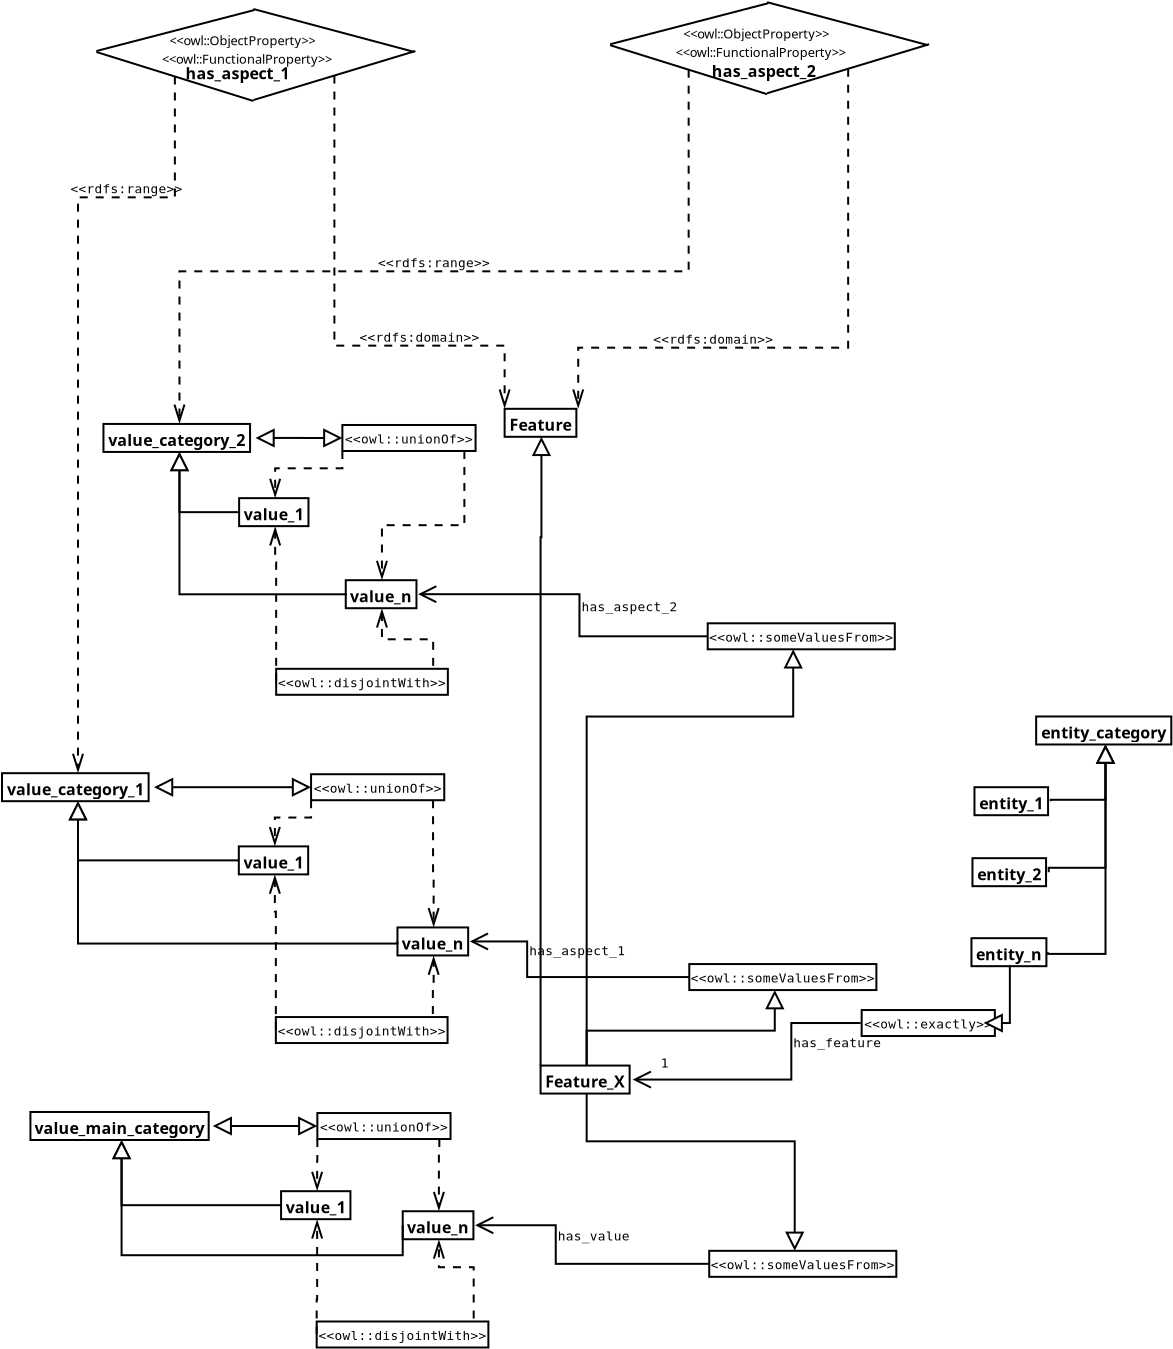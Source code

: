 <?xml version="1.0" encoding="UTF-8"?>
<dia:diagram xmlns:dia="http://www.lysator.liu.se/~alla/dia/">
  <dia:layer name="Background" visible="true">
    <dia:object type="UML - Class" version="0" id="O0">
      <dia:attribute name="obj_pos">
        <dia:point val="-7.137,-1.768"/>
      </dia:attribute>
      <dia:attribute name="obj_bb">
        <dia:rectangle val="-7.187,-1.818;0.513,-0.318"/>
      </dia:attribute>
      <dia:attribute name="elem_corner">
        <dia:point val="-7.137,-1.768"/>
      </dia:attribute>
      <dia:attribute name="elem_width">
        <dia:real val="7.6"/>
      </dia:attribute>
      <dia:attribute name="elem_height">
        <dia:real val="1.4"/>
      </dia:attribute>
      <dia:attribute name="name">
        <dia:string>#value_category_1#</dia:string>
      </dia:attribute>
      <dia:attribute name="stereotype">
        <dia:string>##</dia:string>
      </dia:attribute>
      <dia:attribute name="comment">
        <dia:string>##</dia:string>
      </dia:attribute>
      <dia:attribute name="abstract">
        <dia:boolean val="false"/>
      </dia:attribute>
      <dia:attribute name="suppress_attributes">
        <dia:boolean val="false"/>
      </dia:attribute>
      <dia:attribute name="suppress_operations">
        <dia:boolean val="false"/>
      </dia:attribute>
      <dia:attribute name="visible_attributes">
        <dia:boolean val="false"/>
      </dia:attribute>
      <dia:attribute name="visible_operations">
        <dia:boolean val="false"/>
      </dia:attribute>
      <dia:attribute name="visible_comments">
        <dia:boolean val="false"/>
      </dia:attribute>
      <dia:attribute name="wrap_operations">
        <dia:boolean val="false"/>
      </dia:attribute>
      <dia:attribute name="wrap_after_char">
        <dia:int val="40"/>
      </dia:attribute>
      <dia:attribute name="comment_line_length">
        <dia:int val="40"/>
      </dia:attribute>
      <dia:attribute name="comment_tagging">
        <dia:boolean val="false"/>
      </dia:attribute>
      <dia:attribute name="line_color">
        <dia:color val="#000000"/>
      </dia:attribute>
      <dia:attribute name="fill_color">
        <dia:color val="#ffffff"/>
      </dia:attribute>
      <dia:attribute name="text_color">
        <dia:color val="#000000"/>
      </dia:attribute>
      <dia:attribute name="normal_font">
        <dia:font family="monospace" style="0" name="Courier"/>
      </dia:attribute>
      <dia:attribute name="abstract_font">
        <dia:font family="monospace" style="88" name="Courier-BoldOblique"/>
      </dia:attribute>
      <dia:attribute name="polymorphic_font">
        <dia:font family="monospace" style="8" name="Courier-Oblique"/>
      </dia:attribute>
      <dia:attribute name="classname_font">
        <dia:font family="sans" style="80" name="Helvetica-Bold"/>
      </dia:attribute>
      <dia:attribute name="abstract_classname_font">
        <dia:font family="sans" style="88" name="Helvetica-BoldOblique"/>
      </dia:attribute>
      <dia:attribute name="comment_font">
        <dia:font family="sans" style="8" name="Helvetica-Oblique"/>
      </dia:attribute>
      <dia:attribute name="normal_font_height">
        <dia:real val="0.8"/>
      </dia:attribute>
      <dia:attribute name="polymorphic_font_height">
        <dia:real val="0.8"/>
      </dia:attribute>
      <dia:attribute name="abstract_font_height">
        <dia:real val="0.8"/>
      </dia:attribute>
      <dia:attribute name="classname_font_height">
        <dia:real val="1"/>
      </dia:attribute>
      <dia:attribute name="abstract_classname_font_height">
        <dia:real val="1"/>
      </dia:attribute>
      <dia:attribute name="comment_font_height">
        <dia:real val="1"/>
      </dia:attribute>
      <dia:attribute name="attributes"/>
      <dia:attribute name="operations"/>
      <dia:attribute name="template">
        <dia:boolean val="false"/>
      </dia:attribute>
      <dia:attribute name="templates"/>
    </dia:object>
    <dia:object type="UML - Dependency" version="1" id="O1">
      <dia:attribute name="obj_pos">
        <dia:point val="8.316,-0.416"/>
      </dia:attribute>
      <dia:attribute name="obj_bb">
        <dia:rectangle val="6.056,-0.466;8.367,2.342"/>
      </dia:attribute>
      <dia:attribute name="orth_points">
        <dia:point val="8.316,-0.416"/>
        <dia:point val="8.316,0.45"/>
        <dia:point val="6.506,0.45"/>
        <dia:point val="6.506,1.892"/>
      </dia:attribute>
      <dia:attribute name="orth_orient">
        <dia:enum val="1"/>
        <dia:enum val="0"/>
        <dia:enum val="1"/>
      </dia:attribute>
      <dia:attribute name="orth_autoroute">
        <dia:boolean val="false"/>
      </dia:attribute>
      <dia:attribute name="text_colour">
        <dia:color val="#000000"/>
      </dia:attribute>
      <dia:attribute name="line_colour">
        <dia:color val="#000000"/>
      </dia:attribute>
      <dia:attribute name="name">
        <dia:string>##</dia:string>
      </dia:attribute>
      <dia:attribute name="stereotype">
        <dia:string>##</dia:string>
      </dia:attribute>
      <dia:attribute name="draw_arrow">
        <dia:boolean val="true"/>
      </dia:attribute>
      <dia:connections>
        <dia:connection handle="0" to="O4" connection="5"/>
        <dia:connection handle="1" to="O2" connection="1"/>
      </dia:connections>
    </dia:object>
    <dia:object type="UML - Class" version="0" id="O2">
      <dia:attribute name="obj_pos">
        <dia:point val="4.704,1.892"/>
      </dia:attribute>
      <dia:attribute name="obj_bb">
        <dia:rectangle val="4.654,1.842;8.359,3.342"/>
      </dia:attribute>
      <dia:attribute name="elem_corner">
        <dia:point val="4.704,1.892"/>
      </dia:attribute>
      <dia:attribute name="elem_width">
        <dia:real val="3.605"/>
      </dia:attribute>
      <dia:attribute name="elem_height">
        <dia:real val="1.4"/>
      </dia:attribute>
      <dia:attribute name="name">
        <dia:string>#value_1#</dia:string>
      </dia:attribute>
      <dia:attribute name="stereotype">
        <dia:string>##</dia:string>
      </dia:attribute>
      <dia:attribute name="comment">
        <dia:string>##</dia:string>
      </dia:attribute>
      <dia:attribute name="abstract">
        <dia:boolean val="false"/>
      </dia:attribute>
      <dia:attribute name="suppress_attributes">
        <dia:boolean val="false"/>
      </dia:attribute>
      <dia:attribute name="suppress_operations">
        <dia:boolean val="false"/>
      </dia:attribute>
      <dia:attribute name="visible_attributes">
        <dia:boolean val="false"/>
      </dia:attribute>
      <dia:attribute name="visible_operations">
        <dia:boolean val="false"/>
      </dia:attribute>
      <dia:attribute name="visible_comments">
        <dia:boolean val="false"/>
      </dia:attribute>
      <dia:attribute name="wrap_operations">
        <dia:boolean val="false"/>
      </dia:attribute>
      <dia:attribute name="wrap_after_char">
        <dia:int val="40"/>
      </dia:attribute>
      <dia:attribute name="comment_line_length">
        <dia:int val="40"/>
      </dia:attribute>
      <dia:attribute name="comment_tagging">
        <dia:boolean val="false"/>
      </dia:attribute>
      <dia:attribute name="line_color">
        <dia:color val="#000000"/>
      </dia:attribute>
      <dia:attribute name="fill_color">
        <dia:color val="#ffffff"/>
      </dia:attribute>
      <dia:attribute name="text_color">
        <dia:color val="#000000"/>
      </dia:attribute>
      <dia:attribute name="normal_font">
        <dia:font family="monospace" style="0" name="Courier"/>
      </dia:attribute>
      <dia:attribute name="abstract_font">
        <dia:font family="monospace" style="88" name="Courier-BoldOblique"/>
      </dia:attribute>
      <dia:attribute name="polymorphic_font">
        <dia:font family="monospace" style="8" name="Courier-Oblique"/>
      </dia:attribute>
      <dia:attribute name="classname_font">
        <dia:font family="sans" style="80" name="Helvetica-Bold"/>
      </dia:attribute>
      <dia:attribute name="abstract_classname_font">
        <dia:font family="sans" style="88" name="Helvetica-BoldOblique"/>
      </dia:attribute>
      <dia:attribute name="comment_font">
        <dia:font family="sans" style="8" name="Helvetica-Oblique"/>
      </dia:attribute>
      <dia:attribute name="normal_font_height">
        <dia:real val="0.8"/>
      </dia:attribute>
      <dia:attribute name="polymorphic_font_height">
        <dia:real val="0.8"/>
      </dia:attribute>
      <dia:attribute name="abstract_font_height">
        <dia:real val="0.8"/>
      </dia:attribute>
      <dia:attribute name="classname_font_height">
        <dia:real val="1"/>
      </dia:attribute>
      <dia:attribute name="abstract_classname_font_height">
        <dia:real val="1"/>
      </dia:attribute>
      <dia:attribute name="comment_font_height">
        <dia:real val="1"/>
      </dia:attribute>
      <dia:attribute name="attributes"/>
      <dia:attribute name="operations"/>
      <dia:attribute name="template">
        <dia:boolean val="false"/>
      </dia:attribute>
      <dia:attribute name="templates"/>
    </dia:object>
    <dia:object type="UML - Generalization" version="1" id="O3">
      <dia:attribute name="obj_pos">
        <dia:point val="-3.337,-0.368"/>
      </dia:attribute>
      <dia:attribute name="obj_bb">
        <dia:rectangle val="-4.187,-0.418;4.754,3.392"/>
      </dia:attribute>
      <dia:attribute name="orth_points">
        <dia:point val="-3.337,-0.368"/>
        <dia:point val="-3.337,2.592"/>
        <dia:point val="4.704,2.592"/>
      </dia:attribute>
      <dia:attribute name="orth_orient">
        <dia:enum val="1"/>
        <dia:enum val="0"/>
      </dia:attribute>
      <dia:attribute name="orth_autoroute">
        <dia:boolean val="false"/>
      </dia:attribute>
      <dia:attribute name="text_colour">
        <dia:color val="#000000"/>
      </dia:attribute>
      <dia:attribute name="line_colour">
        <dia:color val="#000000"/>
      </dia:attribute>
      <dia:attribute name="name">
        <dia:string>##</dia:string>
      </dia:attribute>
      <dia:attribute name="stereotype">
        <dia:string>##</dia:string>
      </dia:attribute>
      <dia:connections>
        <dia:connection handle="0" to="O0" connection="6"/>
        <dia:connection handle="1" to="O2" connection="3"/>
      </dia:connections>
    </dia:object>
    <dia:object type="UML - Class" version="0" id="O4">
      <dia:attribute name="obj_pos">
        <dia:point val="8.316,-1.716"/>
      </dia:attribute>
      <dia:attribute name="obj_bb">
        <dia:rectangle val="8.267,-1.766;14.466,-0.366"/>
      </dia:attribute>
      <dia:attribute name="elem_corner">
        <dia:point val="8.316,-1.716"/>
      </dia:attribute>
      <dia:attribute name="elem_width">
        <dia:real val="6.1"/>
      </dia:attribute>
      <dia:attribute name="elem_height">
        <dia:real val="1.3"/>
      </dia:attribute>
      <dia:attribute name="name">
        <dia:string>##</dia:string>
      </dia:attribute>
      <dia:attribute name="stereotype">
        <dia:string>#owl::unionOf#</dia:string>
      </dia:attribute>
      <dia:attribute name="comment">
        <dia:string>##</dia:string>
      </dia:attribute>
      <dia:attribute name="abstract">
        <dia:boolean val="false"/>
      </dia:attribute>
      <dia:attribute name="suppress_attributes">
        <dia:boolean val="false"/>
      </dia:attribute>
      <dia:attribute name="suppress_operations">
        <dia:boolean val="false"/>
      </dia:attribute>
      <dia:attribute name="visible_attributes">
        <dia:boolean val="false"/>
      </dia:attribute>
      <dia:attribute name="visible_operations">
        <dia:boolean val="false"/>
      </dia:attribute>
      <dia:attribute name="visible_comments">
        <dia:boolean val="false"/>
      </dia:attribute>
      <dia:attribute name="wrap_operations">
        <dia:boolean val="false"/>
      </dia:attribute>
      <dia:attribute name="wrap_after_char">
        <dia:int val="40"/>
      </dia:attribute>
      <dia:attribute name="comment_line_length">
        <dia:int val="40"/>
      </dia:attribute>
      <dia:attribute name="comment_tagging">
        <dia:boolean val="false"/>
      </dia:attribute>
      <dia:attribute name="line_color">
        <dia:color val="#000000"/>
      </dia:attribute>
      <dia:attribute name="fill_color">
        <dia:color val="#ffffff"/>
      </dia:attribute>
      <dia:attribute name="text_color">
        <dia:color val="#000000"/>
      </dia:attribute>
      <dia:attribute name="normal_font">
        <dia:font family="monospace" style="0" name="Courier"/>
      </dia:attribute>
      <dia:attribute name="abstract_font">
        <dia:font family="monospace" style="88" name="Courier-BoldOblique"/>
      </dia:attribute>
      <dia:attribute name="polymorphic_font">
        <dia:font family="monospace" style="8" name="Courier-Oblique"/>
      </dia:attribute>
      <dia:attribute name="classname_font">
        <dia:font family="sans" style="80" name="Helvetica-Bold"/>
      </dia:attribute>
      <dia:attribute name="abstract_classname_font">
        <dia:font family="sans" style="88" name="Helvetica-BoldOblique"/>
      </dia:attribute>
      <dia:attribute name="comment_font">
        <dia:font family="sans" style="8" name="Helvetica-Oblique"/>
      </dia:attribute>
      <dia:attribute name="normal_font_height">
        <dia:real val="0.8"/>
      </dia:attribute>
      <dia:attribute name="polymorphic_font_height">
        <dia:real val="0.8"/>
      </dia:attribute>
      <dia:attribute name="abstract_font_height">
        <dia:real val="0.8"/>
      </dia:attribute>
      <dia:attribute name="classname_font_height">
        <dia:real val="0.1"/>
      </dia:attribute>
      <dia:attribute name="abstract_classname_font_height">
        <dia:real val="1"/>
      </dia:attribute>
      <dia:attribute name="comment_font_height">
        <dia:real val="1"/>
      </dia:attribute>
      <dia:attribute name="attributes"/>
      <dia:attribute name="operations"/>
      <dia:attribute name="template">
        <dia:boolean val="false"/>
      </dia:attribute>
      <dia:attribute name="templates"/>
    </dia:object>
    <dia:object type="Standard - Line" version="0" id="O5">
      <dia:attribute name="obj_pos">
        <dia:point val="0.463,-1.068"/>
      </dia:attribute>
      <dia:attribute name="obj_bb">
        <dia:rectangle val="0.412,-1.868;8.367,-0.266"/>
      </dia:attribute>
      <dia:attribute name="conn_endpoints">
        <dia:point val="0.463,-1.068"/>
        <dia:point val="8.316,-1.066"/>
      </dia:attribute>
      <dia:attribute name="numcp">
        <dia:int val="1"/>
      </dia:attribute>
      <dia:attribute name="start_arrow">
        <dia:enum val="2"/>
      </dia:attribute>
      <dia:attribute name="start_arrow_length">
        <dia:real val="0.8"/>
      </dia:attribute>
      <dia:attribute name="start_arrow_width">
        <dia:real val="0.8"/>
      </dia:attribute>
      <dia:attribute name="end_arrow">
        <dia:enum val="2"/>
      </dia:attribute>
      <dia:attribute name="end_arrow_length">
        <dia:real val="0.8"/>
      </dia:attribute>
      <dia:attribute name="end_arrow_width">
        <dia:real val="0.8"/>
      </dia:attribute>
      <dia:connections>
        <dia:connection handle="0" to="O0" connection="4"/>
        <dia:connection handle="1" to="O4" connection="3"/>
      </dia:connections>
    </dia:object>
    <dia:object type="UML - Dependency" version="1" id="O6">
      <dia:attribute name="obj_pos">
        <dia:point val="14.406,11.075"/>
      </dia:attribute>
      <dia:attribute name="obj_bb">
        <dia:rectangle val="13.995,6.895;14.895,11.125"/>
      </dia:attribute>
      <dia:attribute name="orth_points">
        <dia:point val="14.406,11.075"/>
        <dia:point val="14.406,9"/>
        <dia:point val="14.445,9"/>
        <dia:point val="14.445,7.345"/>
      </dia:attribute>
      <dia:attribute name="orth_orient">
        <dia:enum val="1"/>
        <dia:enum val="0"/>
        <dia:enum val="1"/>
      </dia:attribute>
      <dia:attribute name="orth_autoroute">
        <dia:boolean val="false"/>
      </dia:attribute>
      <dia:attribute name="text_colour">
        <dia:color val="#000000"/>
      </dia:attribute>
      <dia:attribute name="line_colour">
        <dia:color val="#000000"/>
      </dia:attribute>
      <dia:attribute name="name">
        <dia:string>##</dia:string>
      </dia:attribute>
      <dia:attribute name="stereotype">
        <dia:string>##</dia:string>
      </dia:attribute>
      <dia:attribute name="draw_arrow">
        <dia:boolean val="true"/>
      </dia:attribute>
      <dia:connections>
        <dia:connection handle="0" to="O10" connection="4"/>
        <dia:connection handle="1" to="O7" connection="6"/>
      </dia:connections>
    </dia:object>
    <dia:object type="UML - Class" version="0" id="O7">
      <dia:attribute name="obj_pos">
        <dia:point val="12.636,5.945"/>
      </dia:attribute>
      <dia:attribute name="obj_bb">
        <dia:rectangle val="12.586,5.895;16.303,7.395"/>
      </dia:attribute>
      <dia:attribute name="elem_corner">
        <dia:point val="12.636,5.945"/>
      </dia:attribute>
      <dia:attribute name="elem_width">
        <dia:real val="3.618"/>
      </dia:attribute>
      <dia:attribute name="elem_height">
        <dia:real val="1.4"/>
      </dia:attribute>
      <dia:attribute name="name">
        <dia:string>#value_n#</dia:string>
      </dia:attribute>
      <dia:attribute name="stereotype">
        <dia:string>##</dia:string>
      </dia:attribute>
      <dia:attribute name="comment">
        <dia:string>##</dia:string>
      </dia:attribute>
      <dia:attribute name="abstract">
        <dia:boolean val="false"/>
      </dia:attribute>
      <dia:attribute name="suppress_attributes">
        <dia:boolean val="false"/>
      </dia:attribute>
      <dia:attribute name="suppress_operations">
        <dia:boolean val="false"/>
      </dia:attribute>
      <dia:attribute name="visible_attributes">
        <dia:boolean val="false"/>
      </dia:attribute>
      <dia:attribute name="visible_operations">
        <dia:boolean val="false"/>
      </dia:attribute>
      <dia:attribute name="visible_comments">
        <dia:boolean val="false"/>
      </dia:attribute>
      <dia:attribute name="wrap_operations">
        <dia:boolean val="false"/>
      </dia:attribute>
      <dia:attribute name="wrap_after_char">
        <dia:int val="40"/>
      </dia:attribute>
      <dia:attribute name="comment_line_length">
        <dia:int val="40"/>
      </dia:attribute>
      <dia:attribute name="comment_tagging">
        <dia:boolean val="false"/>
      </dia:attribute>
      <dia:attribute name="line_color">
        <dia:color val="#000000"/>
      </dia:attribute>
      <dia:attribute name="fill_color">
        <dia:color val="#ffffff"/>
      </dia:attribute>
      <dia:attribute name="text_color">
        <dia:color val="#000000"/>
      </dia:attribute>
      <dia:attribute name="normal_font">
        <dia:font family="monospace" style="0" name="Courier"/>
      </dia:attribute>
      <dia:attribute name="abstract_font">
        <dia:font family="monospace" style="88" name="Courier-BoldOblique"/>
      </dia:attribute>
      <dia:attribute name="polymorphic_font">
        <dia:font family="monospace" style="8" name="Courier-Oblique"/>
      </dia:attribute>
      <dia:attribute name="classname_font">
        <dia:font family="sans" style="80" name="Helvetica-Bold"/>
      </dia:attribute>
      <dia:attribute name="abstract_classname_font">
        <dia:font family="sans" style="88" name="Helvetica-BoldOblique"/>
      </dia:attribute>
      <dia:attribute name="comment_font">
        <dia:font family="sans" style="8" name="Helvetica-Oblique"/>
      </dia:attribute>
      <dia:attribute name="normal_font_height">
        <dia:real val="0.8"/>
      </dia:attribute>
      <dia:attribute name="polymorphic_font_height">
        <dia:real val="0.8"/>
      </dia:attribute>
      <dia:attribute name="abstract_font_height">
        <dia:real val="0.8"/>
      </dia:attribute>
      <dia:attribute name="classname_font_height">
        <dia:real val="1"/>
      </dia:attribute>
      <dia:attribute name="abstract_classname_font_height">
        <dia:real val="1"/>
      </dia:attribute>
      <dia:attribute name="comment_font_height">
        <dia:real val="1"/>
      </dia:attribute>
      <dia:attribute name="attributes"/>
      <dia:attribute name="operations"/>
      <dia:attribute name="template">
        <dia:boolean val="false"/>
      </dia:attribute>
      <dia:attribute name="templates"/>
    </dia:object>
    <dia:object type="UML - Generalization" version="1" id="O8">
      <dia:attribute name="obj_pos">
        <dia:point val="-3.337,-0.368"/>
      </dia:attribute>
      <dia:attribute name="obj_bb">
        <dia:rectangle val="-4.187,-0.418;12.686,7.55"/>
      </dia:attribute>
      <dia:attribute name="orth_points">
        <dia:point val="-3.337,-0.368"/>
        <dia:point val="-3.337,6.75"/>
        <dia:point val="12.636,6.75"/>
        <dia:point val="12.636,6.645"/>
      </dia:attribute>
      <dia:attribute name="orth_orient">
        <dia:enum val="1"/>
        <dia:enum val="0"/>
        <dia:enum val="1"/>
      </dia:attribute>
      <dia:attribute name="orth_autoroute">
        <dia:boolean val="false"/>
      </dia:attribute>
      <dia:attribute name="text_colour">
        <dia:color val="#000000"/>
      </dia:attribute>
      <dia:attribute name="line_colour">
        <dia:color val="#000000"/>
      </dia:attribute>
      <dia:attribute name="name">
        <dia:string>##</dia:string>
      </dia:attribute>
      <dia:attribute name="stereotype">
        <dia:string>##</dia:string>
      </dia:attribute>
      <dia:connections>
        <dia:connection handle="0" to="O0" connection="6"/>
        <dia:connection handle="1" to="O7" connection="3"/>
      </dia:connections>
    </dia:object>
    <dia:object type="UML - Dependency" version="1" id="O9">
      <dia:attribute name="obj_pos">
        <dia:point val="14.416,-0.416"/>
      </dia:attribute>
      <dia:attribute name="obj_bb">
        <dia:rectangle val="13.995,-0.466;14.895,6.395"/>
      </dia:attribute>
      <dia:attribute name="orth_points">
        <dia:point val="14.416,-0.416"/>
        <dia:point val="14.416,3.294"/>
        <dia:point val="14.445,3.294"/>
        <dia:point val="14.445,5.945"/>
      </dia:attribute>
      <dia:attribute name="orth_orient">
        <dia:enum val="1"/>
        <dia:enum val="0"/>
        <dia:enum val="1"/>
      </dia:attribute>
      <dia:attribute name="orth_autoroute">
        <dia:boolean val="false"/>
      </dia:attribute>
      <dia:attribute name="text_colour">
        <dia:color val="#000000"/>
      </dia:attribute>
      <dia:attribute name="line_colour">
        <dia:color val="#000000"/>
      </dia:attribute>
      <dia:attribute name="name">
        <dia:string>##</dia:string>
      </dia:attribute>
      <dia:attribute name="stereotype">
        <dia:string>##</dia:string>
      </dia:attribute>
      <dia:attribute name="draw_arrow">
        <dia:boolean val="true"/>
      </dia:attribute>
      <dia:connections>
        <dia:connection handle="0" to="O4" connection="7"/>
        <dia:connection handle="1" to="O7" connection="1"/>
      </dia:connections>
    </dia:object>
    <dia:object type="UML - Class" version="0" id="O10">
      <dia:attribute name="obj_pos">
        <dia:point val="6.556,10.425"/>
      </dia:attribute>
      <dia:attribute name="obj_bb">
        <dia:rectangle val="6.506,10.375;14.456,11.775"/>
      </dia:attribute>
      <dia:attribute name="elem_corner">
        <dia:point val="6.556,10.425"/>
      </dia:attribute>
      <dia:attribute name="elem_width">
        <dia:real val="7.85"/>
      </dia:attribute>
      <dia:attribute name="elem_height">
        <dia:real val="1.3"/>
      </dia:attribute>
      <dia:attribute name="name">
        <dia:string>##</dia:string>
      </dia:attribute>
      <dia:attribute name="stereotype">
        <dia:string>#owl::disjointWith#</dia:string>
      </dia:attribute>
      <dia:attribute name="comment">
        <dia:string>##</dia:string>
      </dia:attribute>
      <dia:attribute name="abstract">
        <dia:boolean val="false"/>
      </dia:attribute>
      <dia:attribute name="suppress_attributes">
        <dia:boolean val="false"/>
      </dia:attribute>
      <dia:attribute name="suppress_operations">
        <dia:boolean val="false"/>
      </dia:attribute>
      <dia:attribute name="visible_attributes">
        <dia:boolean val="false"/>
      </dia:attribute>
      <dia:attribute name="visible_operations">
        <dia:boolean val="false"/>
      </dia:attribute>
      <dia:attribute name="visible_comments">
        <dia:boolean val="false"/>
      </dia:attribute>
      <dia:attribute name="wrap_operations">
        <dia:boolean val="false"/>
      </dia:attribute>
      <dia:attribute name="wrap_after_char">
        <dia:int val="40"/>
      </dia:attribute>
      <dia:attribute name="comment_line_length">
        <dia:int val="40"/>
      </dia:attribute>
      <dia:attribute name="comment_tagging">
        <dia:boolean val="false"/>
      </dia:attribute>
      <dia:attribute name="line_color">
        <dia:color val="#000000"/>
      </dia:attribute>
      <dia:attribute name="fill_color">
        <dia:color val="#ffffff"/>
      </dia:attribute>
      <dia:attribute name="text_color">
        <dia:color val="#000000"/>
      </dia:attribute>
      <dia:attribute name="normal_font">
        <dia:font family="monospace" style="0" name="Courier"/>
      </dia:attribute>
      <dia:attribute name="abstract_font">
        <dia:font family="monospace" style="88" name="Courier-BoldOblique"/>
      </dia:attribute>
      <dia:attribute name="polymorphic_font">
        <dia:font family="monospace" style="8" name="Courier-Oblique"/>
      </dia:attribute>
      <dia:attribute name="classname_font">
        <dia:font family="sans" style="80" name="Helvetica-Bold"/>
      </dia:attribute>
      <dia:attribute name="abstract_classname_font">
        <dia:font family="sans" style="88" name="Helvetica-BoldOblique"/>
      </dia:attribute>
      <dia:attribute name="comment_font">
        <dia:font family="sans" style="8" name="Helvetica-Oblique"/>
      </dia:attribute>
      <dia:attribute name="normal_font_height">
        <dia:real val="0.8"/>
      </dia:attribute>
      <dia:attribute name="polymorphic_font_height">
        <dia:real val="0.8"/>
      </dia:attribute>
      <dia:attribute name="abstract_font_height">
        <dia:real val="0.8"/>
      </dia:attribute>
      <dia:attribute name="classname_font_height">
        <dia:real val="0.1"/>
      </dia:attribute>
      <dia:attribute name="abstract_classname_font_height">
        <dia:real val="1"/>
      </dia:attribute>
      <dia:attribute name="comment_font_height">
        <dia:real val="1"/>
      </dia:attribute>
      <dia:attribute name="attributes"/>
      <dia:attribute name="operations"/>
      <dia:attribute name="template">
        <dia:boolean val="false"/>
      </dia:attribute>
      <dia:attribute name="templates"/>
    </dia:object>
    <dia:object type="UML - Dependency" version="1" id="O11">
      <dia:attribute name="obj_pos">
        <dia:point val="6.556,11.075"/>
      </dia:attribute>
      <dia:attribute name="obj_bb">
        <dia:rectangle val="6.056,2.842;6.956,11.125"/>
      </dia:attribute>
      <dia:attribute name="orth_points">
        <dia:point val="6.556,11.075"/>
        <dia:point val="6.556,5.15"/>
        <dia:point val="6.506,5.15"/>
        <dia:point val="6.506,3.292"/>
      </dia:attribute>
      <dia:attribute name="orth_orient">
        <dia:enum val="1"/>
        <dia:enum val="0"/>
        <dia:enum val="1"/>
      </dia:attribute>
      <dia:attribute name="orth_autoroute">
        <dia:boolean val="false"/>
      </dia:attribute>
      <dia:attribute name="text_colour">
        <dia:color val="#000000"/>
      </dia:attribute>
      <dia:attribute name="line_colour">
        <dia:color val="#000000"/>
      </dia:attribute>
      <dia:attribute name="name">
        <dia:string>##</dia:string>
      </dia:attribute>
      <dia:attribute name="stereotype">
        <dia:string>##</dia:string>
      </dia:attribute>
      <dia:attribute name="draw_arrow">
        <dia:boolean val="true"/>
      </dia:attribute>
      <dia:connections>
        <dia:connection handle="0" to="O10" connection="3"/>
        <dia:connection handle="1" to="O2" connection="6"/>
      </dia:connections>
    </dia:object>
    <dia:object type="UML - Class" version="0" id="O12">
      <dia:attribute name="obj_pos">
        <dia:point val="44.571,-4.603"/>
      </dia:attribute>
      <dia:attribute name="obj_bb">
        <dia:rectangle val="44.521,-4.652;51.556,-3.152"/>
      </dia:attribute>
      <dia:attribute name="elem_corner">
        <dia:point val="44.571,-4.603"/>
      </dia:attribute>
      <dia:attribute name="elem_width">
        <dia:real val="6.935"/>
      </dia:attribute>
      <dia:attribute name="elem_height">
        <dia:real val="1.4"/>
      </dia:attribute>
      <dia:attribute name="name">
        <dia:string>#entity_category#</dia:string>
      </dia:attribute>
      <dia:attribute name="stereotype">
        <dia:string>##</dia:string>
      </dia:attribute>
      <dia:attribute name="comment">
        <dia:string>##</dia:string>
      </dia:attribute>
      <dia:attribute name="abstract">
        <dia:boolean val="false"/>
      </dia:attribute>
      <dia:attribute name="suppress_attributes">
        <dia:boolean val="false"/>
      </dia:attribute>
      <dia:attribute name="suppress_operations">
        <dia:boolean val="false"/>
      </dia:attribute>
      <dia:attribute name="visible_attributes">
        <dia:boolean val="false"/>
      </dia:attribute>
      <dia:attribute name="visible_operations">
        <dia:boolean val="false"/>
      </dia:attribute>
      <dia:attribute name="visible_comments">
        <dia:boolean val="false"/>
      </dia:attribute>
      <dia:attribute name="wrap_operations">
        <dia:boolean val="false"/>
      </dia:attribute>
      <dia:attribute name="wrap_after_char">
        <dia:int val="40"/>
      </dia:attribute>
      <dia:attribute name="comment_line_length">
        <dia:int val="40"/>
      </dia:attribute>
      <dia:attribute name="comment_tagging">
        <dia:boolean val="false"/>
      </dia:attribute>
      <dia:attribute name="line_color">
        <dia:color val="#000000"/>
      </dia:attribute>
      <dia:attribute name="fill_color">
        <dia:color val="#ffffff"/>
      </dia:attribute>
      <dia:attribute name="text_color">
        <dia:color val="#000000"/>
      </dia:attribute>
      <dia:attribute name="normal_font">
        <dia:font family="monospace" style="0" name="Courier"/>
      </dia:attribute>
      <dia:attribute name="abstract_font">
        <dia:font family="monospace" style="88" name="Courier-BoldOblique"/>
      </dia:attribute>
      <dia:attribute name="polymorphic_font">
        <dia:font family="monospace" style="8" name="Courier-Oblique"/>
      </dia:attribute>
      <dia:attribute name="classname_font">
        <dia:font family="sans" style="80" name="Helvetica-Bold"/>
      </dia:attribute>
      <dia:attribute name="abstract_classname_font">
        <dia:font family="sans" style="88" name="Helvetica-BoldOblique"/>
      </dia:attribute>
      <dia:attribute name="comment_font">
        <dia:font family="sans" style="8" name="Helvetica-Oblique"/>
      </dia:attribute>
      <dia:attribute name="normal_font_height">
        <dia:real val="0.8"/>
      </dia:attribute>
      <dia:attribute name="polymorphic_font_height">
        <dia:real val="0.8"/>
      </dia:attribute>
      <dia:attribute name="abstract_font_height">
        <dia:real val="0.8"/>
      </dia:attribute>
      <dia:attribute name="classname_font_height">
        <dia:real val="1"/>
      </dia:attribute>
      <dia:attribute name="abstract_classname_font_height">
        <dia:real val="1"/>
      </dia:attribute>
      <dia:attribute name="comment_font_height">
        <dia:real val="1"/>
      </dia:attribute>
      <dia:attribute name="attributes"/>
      <dia:attribute name="operations"/>
      <dia:attribute name="template">
        <dia:boolean val="false"/>
      </dia:attribute>
      <dia:attribute name="templates"/>
    </dia:object>
    <dia:object type="UML - Class" version="0" id="O13">
      <dia:attribute name="obj_pos">
        <dia:point val="41.486,-1.067"/>
      </dia:attribute>
      <dia:attribute name="obj_bb">
        <dia:rectangle val="41.436,-1.117;45.349,0.383"/>
      </dia:attribute>
      <dia:attribute name="elem_corner">
        <dia:point val="41.486,-1.067"/>
      </dia:attribute>
      <dia:attribute name="elem_width">
        <dia:real val="3.812"/>
      </dia:attribute>
      <dia:attribute name="elem_height">
        <dia:real val="1.4"/>
      </dia:attribute>
      <dia:attribute name="name">
        <dia:string>#entity_1#</dia:string>
      </dia:attribute>
      <dia:attribute name="stereotype">
        <dia:string>##</dia:string>
      </dia:attribute>
      <dia:attribute name="comment">
        <dia:string>##</dia:string>
      </dia:attribute>
      <dia:attribute name="abstract">
        <dia:boolean val="false"/>
      </dia:attribute>
      <dia:attribute name="suppress_attributes">
        <dia:boolean val="false"/>
      </dia:attribute>
      <dia:attribute name="suppress_operations">
        <dia:boolean val="false"/>
      </dia:attribute>
      <dia:attribute name="visible_attributes">
        <dia:boolean val="false"/>
      </dia:attribute>
      <dia:attribute name="visible_operations">
        <dia:boolean val="false"/>
      </dia:attribute>
      <dia:attribute name="visible_comments">
        <dia:boolean val="false"/>
      </dia:attribute>
      <dia:attribute name="wrap_operations">
        <dia:boolean val="false"/>
      </dia:attribute>
      <dia:attribute name="wrap_after_char">
        <dia:int val="40"/>
      </dia:attribute>
      <dia:attribute name="comment_line_length">
        <dia:int val="40"/>
      </dia:attribute>
      <dia:attribute name="comment_tagging">
        <dia:boolean val="false"/>
      </dia:attribute>
      <dia:attribute name="line_color">
        <dia:color val="#000000"/>
      </dia:attribute>
      <dia:attribute name="fill_color">
        <dia:color val="#ffffff"/>
      </dia:attribute>
      <dia:attribute name="text_color">
        <dia:color val="#000000"/>
      </dia:attribute>
      <dia:attribute name="normal_font">
        <dia:font family="monospace" style="0" name="Courier"/>
      </dia:attribute>
      <dia:attribute name="abstract_font">
        <dia:font family="monospace" style="88" name="Courier-BoldOblique"/>
      </dia:attribute>
      <dia:attribute name="polymorphic_font">
        <dia:font family="monospace" style="8" name="Courier-Oblique"/>
      </dia:attribute>
      <dia:attribute name="classname_font">
        <dia:font family="sans" style="80" name="Helvetica-Bold"/>
      </dia:attribute>
      <dia:attribute name="abstract_classname_font">
        <dia:font family="sans" style="88" name="Helvetica-BoldOblique"/>
      </dia:attribute>
      <dia:attribute name="comment_font">
        <dia:font family="sans" style="8" name="Helvetica-Oblique"/>
      </dia:attribute>
      <dia:attribute name="normal_font_height">
        <dia:real val="0.8"/>
      </dia:attribute>
      <dia:attribute name="polymorphic_font_height">
        <dia:real val="0.8"/>
      </dia:attribute>
      <dia:attribute name="abstract_font_height">
        <dia:real val="0.8"/>
      </dia:attribute>
      <dia:attribute name="classname_font_height">
        <dia:real val="1"/>
      </dia:attribute>
      <dia:attribute name="abstract_classname_font_height">
        <dia:real val="1"/>
      </dia:attribute>
      <dia:attribute name="comment_font_height">
        <dia:real val="1"/>
      </dia:attribute>
      <dia:attribute name="attributes"/>
      <dia:attribute name="operations"/>
      <dia:attribute name="template">
        <dia:boolean val="false"/>
      </dia:attribute>
      <dia:attribute name="templates"/>
    </dia:object>
    <dia:object type="UML - Class" version="0" id="O14">
      <dia:attribute name="obj_pos">
        <dia:point val="41.386,2.482"/>
      </dia:attribute>
      <dia:attribute name="obj_bb">
        <dia:rectangle val="41.336,2.433;45.248,3.933"/>
      </dia:attribute>
      <dia:attribute name="elem_corner">
        <dia:point val="41.386,2.482"/>
      </dia:attribute>
      <dia:attribute name="elem_width">
        <dia:real val="3.812"/>
      </dia:attribute>
      <dia:attribute name="elem_height">
        <dia:real val="1.4"/>
      </dia:attribute>
      <dia:attribute name="name">
        <dia:string>#entity_2#</dia:string>
      </dia:attribute>
      <dia:attribute name="stereotype">
        <dia:string>##</dia:string>
      </dia:attribute>
      <dia:attribute name="comment">
        <dia:string>##</dia:string>
      </dia:attribute>
      <dia:attribute name="abstract">
        <dia:boolean val="false"/>
      </dia:attribute>
      <dia:attribute name="suppress_attributes">
        <dia:boolean val="false"/>
      </dia:attribute>
      <dia:attribute name="suppress_operations">
        <dia:boolean val="false"/>
      </dia:attribute>
      <dia:attribute name="visible_attributes">
        <dia:boolean val="false"/>
      </dia:attribute>
      <dia:attribute name="visible_operations">
        <dia:boolean val="false"/>
      </dia:attribute>
      <dia:attribute name="visible_comments">
        <dia:boolean val="false"/>
      </dia:attribute>
      <dia:attribute name="wrap_operations">
        <dia:boolean val="false"/>
      </dia:attribute>
      <dia:attribute name="wrap_after_char">
        <dia:int val="40"/>
      </dia:attribute>
      <dia:attribute name="comment_line_length">
        <dia:int val="40"/>
      </dia:attribute>
      <dia:attribute name="comment_tagging">
        <dia:boolean val="false"/>
      </dia:attribute>
      <dia:attribute name="line_color">
        <dia:color val="#000000"/>
      </dia:attribute>
      <dia:attribute name="fill_color">
        <dia:color val="#ffffff"/>
      </dia:attribute>
      <dia:attribute name="text_color">
        <dia:color val="#000000"/>
      </dia:attribute>
      <dia:attribute name="normal_font">
        <dia:font family="monospace" style="0" name="Courier"/>
      </dia:attribute>
      <dia:attribute name="abstract_font">
        <dia:font family="monospace" style="88" name="Courier-BoldOblique"/>
      </dia:attribute>
      <dia:attribute name="polymorphic_font">
        <dia:font family="monospace" style="8" name="Courier-Oblique"/>
      </dia:attribute>
      <dia:attribute name="classname_font">
        <dia:font family="sans" style="80" name="Helvetica-Bold"/>
      </dia:attribute>
      <dia:attribute name="abstract_classname_font">
        <dia:font family="sans" style="88" name="Helvetica-BoldOblique"/>
      </dia:attribute>
      <dia:attribute name="comment_font">
        <dia:font family="sans" style="8" name="Helvetica-Oblique"/>
      </dia:attribute>
      <dia:attribute name="normal_font_height">
        <dia:real val="0.8"/>
      </dia:attribute>
      <dia:attribute name="polymorphic_font_height">
        <dia:real val="0.8"/>
      </dia:attribute>
      <dia:attribute name="abstract_font_height">
        <dia:real val="0.8"/>
      </dia:attribute>
      <dia:attribute name="classname_font_height">
        <dia:real val="1"/>
      </dia:attribute>
      <dia:attribute name="abstract_classname_font_height">
        <dia:real val="1"/>
      </dia:attribute>
      <dia:attribute name="comment_font_height">
        <dia:real val="1"/>
      </dia:attribute>
      <dia:attribute name="attributes"/>
      <dia:attribute name="operations"/>
      <dia:attribute name="template">
        <dia:boolean val="false"/>
      </dia:attribute>
      <dia:attribute name="templates"/>
    </dia:object>
    <dia:object type="UML - Class" version="0" id="O15">
      <dia:attribute name="obj_pos">
        <dia:point val="41.336,6.482"/>
      </dia:attribute>
      <dia:attribute name="obj_bb">
        <dia:rectangle val="41.286,6.433;45.211,7.933"/>
      </dia:attribute>
      <dia:attribute name="elem_corner">
        <dia:point val="41.336,6.482"/>
      </dia:attribute>
      <dia:attribute name="elem_width">
        <dia:real val="3.825"/>
      </dia:attribute>
      <dia:attribute name="elem_height">
        <dia:real val="1.4"/>
      </dia:attribute>
      <dia:attribute name="name">
        <dia:string>#entity_n#</dia:string>
      </dia:attribute>
      <dia:attribute name="stereotype">
        <dia:string>##</dia:string>
      </dia:attribute>
      <dia:attribute name="comment">
        <dia:string>##</dia:string>
      </dia:attribute>
      <dia:attribute name="abstract">
        <dia:boolean val="false"/>
      </dia:attribute>
      <dia:attribute name="suppress_attributes">
        <dia:boolean val="false"/>
      </dia:attribute>
      <dia:attribute name="suppress_operations">
        <dia:boolean val="false"/>
      </dia:attribute>
      <dia:attribute name="visible_attributes">
        <dia:boolean val="false"/>
      </dia:attribute>
      <dia:attribute name="visible_operations">
        <dia:boolean val="false"/>
      </dia:attribute>
      <dia:attribute name="visible_comments">
        <dia:boolean val="false"/>
      </dia:attribute>
      <dia:attribute name="wrap_operations">
        <dia:boolean val="false"/>
      </dia:attribute>
      <dia:attribute name="wrap_after_char">
        <dia:int val="40"/>
      </dia:attribute>
      <dia:attribute name="comment_line_length">
        <dia:int val="40"/>
      </dia:attribute>
      <dia:attribute name="comment_tagging">
        <dia:boolean val="false"/>
      </dia:attribute>
      <dia:attribute name="line_color">
        <dia:color val="#000000"/>
      </dia:attribute>
      <dia:attribute name="fill_color">
        <dia:color val="#ffffff"/>
      </dia:attribute>
      <dia:attribute name="text_color">
        <dia:color val="#000000"/>
      </dia:attribute>
      <dia:attribute name="normal_font">
        <dia:font family="monospace" style="0" name="Courier"/>
      </dia:attribute>
      <dia:attribute name="abstract_font">
        <dia:font family="monospace" style="88" name="Courier-BoldOblique"/>
      </dia:attribute>
      <dia:attribute name="polymorphic_font">
        <dia:font family="monospace" style="8" name="Courier-Oblique"/>
      </dia:attribute>
      <dia:attribute name="classname_font">
        <dia:font family="sans" style="80" name="Helvetica-Bold"/>
      </dia:attribute>
      <dia:attribute name="abstract_classname_font">
        <dia:font family="sans" style="88" name="Helvetica-BoldOblique"/>
      </dia:attribute>
      <dia:attribute name="comment_font">
        <dia:font family="sans" style="8" name="Helvetica-Oblique"/>
      </dia:attribute>
      <dia:attribute name="normal_font_height">
        <dia:real val="0.8"/>
      </dia:attribute>
      <dia:attribute name="polymorphic_font_height">
        <dia:real val="0.8"/>
      </dia:attribute>
      <dia:attribute name="abstract_font_height">
        <dia:real val="0.8"/>
      </dia:attribute>
      <dia:attribute name="classname_font_height">
        <dia:real val="1"/>
      </dia:attribute>
      <dia:attribute name="abstract_classname_font_height">
        <dia:real val="1"/>
      </dia:attribute>
      <dia:attribute name="comment_font_height">
        <dia:real val="1"/>
      </dia:attribute>
      <dia:attribute name="attributes"/>
      <dia:attribute name="operations"/>
      <dia:attribute name="template">
        <dia:boolean val="false"/>
      </dia:attribute>
      <dia:attribute name="templates"/>
    </dia:object>
    <dia:object type="UML - Generalization" version="1" id="O16">
      <dia:attribute name="obj_pos">
        <dia:point val="48.038,-3.203"/>
      </dia:attribute>
      <dia:attribute name="obj_bb">
        <dia:rectangle val="45.248,-3.252;48.889,0.362"/>
      </dia:attribute>
      <dia:attribute name="orth_points">
        <dia:point val="48.038,-3.203"/>
        <dia:point val="48.038,-0.438"/>
        <dia:point val="45.298,-0.438"/>
        <dia:point val="45.298,-0.367"/>
      </dia:attribute>
      <dia:attribute name="orth_orient">
        <dia:enum val="1"/>
        <dia:enum val="0"/>
        <dia:enum val="1"/>
      </dia:attribute>
      <dia:attribute name="orth_autoroute">
        <dia:boolean val="false"/>
      </dia:attribute>
      <dia:attribute name="text_colour">
        <dia:color val="#000000"/>
      </dia:attribute>
      <dia:attribute name="line_colour">
        <dia:color val="#000000"/>
      </dia:attribute>
      <dia:attribute name="name">
        <dia:string>##</dia:string>
      </dia:attribute>
      <dia:attribute name="stereotype">
        <dia:string>##</dia:string>
      </dia:attribute>
      <dia:connections>
        <dia:connection handle="0" to="O12" connection="6"/>
        <dia:connection handle="1" to="O13" connection="4"/>
      </dia:connections>
    </dia:object>
    <dia:object type="UML - Generalization" version="1" id="O17">
      <dia:attribute name="obj_pos">
        <dia:point val="48.038,-3.203"/>
      </dia:attribute>
      <dia:attribute name="obj_bb">
        <dia:rectangle val="45.148,-3.252;48.889,3.763"/>
      </dia:attribute>
      <dia:attribute name="orth_points">
        <dia:point val="48.038,-3.203"/>
        <dia:point val="48.038,2.962"/>
        <dia:point val="45.199,2.962"/>
        <dia:point val="45.199,3.183"/>
      </dia:attribute>
      <dia:attribute name="orth_orient">
        <dia:enum val="1"/>
        <dia:enum val="0"/>
        <dia:enum val="1"/>
      </dia:attribute>
      <dia:attribute name="orth_autoroute">
        <dia:boolean val="false"/>
      </dia:attribute>
      <dia:attribute name="text_colour">
        <dia:color val="#000000"/>
      </dia:attribute>
      <dia:attribute name="line_colour">
        <dia:color val="#000000"/>
      </dia:attribute>
      <dia:attribute name="name">
        <dia:string>##</dia:string>
      </dia:attribute>
      <dia:attribute name="stereotype">
        <dia:string>##</dia:string>
      </dia:attribute>
      <dia:connections>
        <dia:connection handle="0" to="O12" connection="6"/>
        <dia:connection handle="1" to="O14" connection="4"/>
      </dia:connections>
    </dia:object>
    <dia:object type="UML - Generalization" version="1" id="O18">
      <dia:attribute name="obj_pos">
        <dia:point val="48.038,-3.203"/>
      </dia:attribute>
      <dia:attribute name="obj_bb">
        <dia:rectangle val="45.111,-3.252;48.889,8.068"/>
      </dia:attribute>
      <dia:attribute name="orth_points">
        <dia:point val="48.038,-3.203"/>
        <dia:point val="48.038,7.268"/>
        <dia:point val="45.161,7.268"/>
        <dia:point val="45.161,7.183"/>
      </dia:attribute>
      <dia:attribute name="orth_orient">
        <dia:enum val="1"/>
        <dia:enum val="0"/>
        <dia:enum val="1"/>
      </dia:attribute>
      <dia:attribute name="orth_autoroute">
        <dia:boolean val="false"/>
      </dia:attribute>
      <dia:attribute name="text_colour">
        <dia:color val="#000000"/>
      </dia:attribute>
      <dia:attribute name="line_colour">
        <dia:color val="#000000"/>
      </dia:attribute>
      <dia:attribute name="name">
        <dia:string>##</dia:string>
      </dia:attribute>
      <dia:attribute name="stereotype">
        <dia:string>##</dia:string>
      </dia:attribute>
      <dia:connections>
        <dia:connection handle="0" to="O12" connection="6"/>
        <dia:connection handle="1" to="O15" connection="4"/>
      </dia:connections>
    </dia:object>
    <dia:object type="UML - Class" version="0" id="O19">
      <dia:attribute name="obj_pos">
        <dia:point val="35.846,10.074"/>
      </dia:attribute>
      <dia:attribute name="obj_bb">
        <dia:rectangle val="35.796,10.024;41.996,11.424"/>
      </dia:attribute>
      <dia:attribute name="elem_corner">
        <dia:point val="35.846,10.074"/>
      </dia:attribute>
      <dia:attribute name="elem_width">
        <dia:real val="6.1"/>
      </dia:attribute>
      <dia:attribute name="elem_height">
        <dia:real val="1.3"/>
      </dia:attribute>
      <dia:attribute name="name">
        <dia:string>##</dia:string>
      </dia:attribute>
      <dia:attribute name="stereotype">
        <dia:string>#owl::exactly#</dia:string>
      </dia:attribute>
      <dia:attribute name="comment">
        <dia:string>##</dia:string>
      </dia:attribute>
      <dia:attribute name="abstract">
        <dia:boolean val="false"/>
      </dia:attribute>
      <dia:attribute name="suppress_attributes">
        <dia:boolean val="false"/>
      </dia:attribute>
      <dia:attribute name="suppress_operations">
        <dia:boolean val="false"/>
      </dia:attribute>
      <dia:attribute name="visible_attributes">
        <dia:boolean val="false"/>
      </dia:attribute>
      <dia:attribute name="visible_operations">
        <dia:boolean val="false"/>
      </dia:attribute>
      <dia:attribute name="visible_comments">
        <dia:boolean val="false"/>
      </dia:attribute>
      <dia:attribute name="wrap_operations">
        <dia:boolean val="false"/>
      </dia:attribute>
      <dia:attribute name="wrap_after_char">
        <dia:int val="40"/>
      </dia:attribute>
      <dia:attribute name="comment_line_length">
        <dia:int val="40"/>
      </dia:attribute>
      <dia:attribute name="comment_tagging">
        <dia:boolean val="false"/>
      </dia:attribute>
      <dia:attribute name="line_color">
        <dia:color val="#000000"/>
      </dia:attribute>
      <dia:attribute name="fill_color">
        <dia:color val="#ffffff"/>
      </dia:attribute>
      <dia:attribute name="text_color">
        <dia:color val="#000000"/>
      </dia:attribute>
      <dia:attribute name="normal_font">
        <dia:font family="monospace" style="0" name="Courier"/>
      </dia:attribute>
      <dia:attribute name="abstract_font">
        <dia:font family="monospace" style="88" name="Courier-BoldOblique"/>
      </dia:attribute>
      <dia:attribute name="polymorphic_font">
        <dia:font family="monospace" style="8" name="Courier-Oblique"/>
      </dia:attribute>
      <dia:attribute name="classname_font">
        <dia:font family="sans" style="80" name="Helvetica-Bold"/>
      </dia:attribute>
      <dia:attribute name="abstract_classname_font">
        <dia:font family="sans" style="88" name="Helvetica-BoldOblique"/>
      </dia:attribute>
      <dia:attribute name="comment_font">
        <dia:font family="sans" style="8" name="Helvetica-Oblique"/>
      </dia:attribute>
      <dia:attribute name="normal_font_height">
        <dia:real val="0.8"/>
      </dia:attribute>
      <dia:attribute name="polymorphic_font_height">
        <dia:real val="0.8"/>
      </dia:attribute>
      <dia:attribute name="abstract_font_height">
        <dia:real val="0.8"/>
      </dia:attribute>
      <dia:attribute name="classname_font_height">
        <dia:real val="0.1"/>
      </dia:attribute>
      <dia:attribute name="abstract_classname_font_height">
        <dia:real val="1"/>
      </dia:attribute>
      <dia:attribute name="comment_font_height">
        <dia:real val="1"/>
      </dia:attribute>
      <dia:attribute name="attributes"/>
      <dia:attribute name="operations"/>
      <dia:attribute name="template">
        <dia:boolean val="false"/>
      </dia:attribute>
      <dia:attribute name="templates"/>
    </dia:object>
    <dia:object type="UML - Generalization" version="1" id="O20">
      <dia:attribute name="obj_pos">
        <dia:point val="41.946,10.724"/>
      </dia:attribute>
      <dia:attribute name="obj_bb">
        <dia:rectangle val="41.896,7.832;43.356,11.574"/>
      </dia:attribute>
      <dia:attribute name="orth_points">
        <dia:point val="41.946,10.724"/>
        <dia:point val="43.256,10.724"/>
        <dia:point val="43.256,7.883"/>
        <dia:point val="43.248,7.883"/>
      </dia:attribute>
      <dia:attribute name="orth_orient">
        <dia:enum val="0"/>
        <dia:enum val="1"/>
        <dia:enum val="0"/>
      </dia:attribute>
      <dia:attribute name="orth_autoroute">
        <dia:boolean val="false"/>
      </dia:attribute>
      <dia:attribute name="text_colour">
        <dia:color val="#000000"/>
      </dia:attribute>
      <dia:attribute name="line_colour">
        <dia:color val="#000000"/>
      </dia:attribute>
      <dia:attribute name="name">
        <dia:string>##</dia:string>
      </dia:attribute>
      <dia:attribute name="stereotype">
        <dia:string>##</dia:string>
      </dia:attribute>
      <dia:connections>
        <dia:connection handle="0" to="O19" connection="4"/>
        <dia:connection handle="1" to="O15" connection="6"/>
      </dia:connections>
    </dia:object>
    <dia:object type="UML - Association" version="1" id="O21">
      <dia:attribute name="obj_pos">
        <dia:point val="35.797,10.724"/>
      </dia:attribute>
      <dia:attribute name="obj_bb">
        <dia:rectangle val="24.349,10.674;36.279,14.351"/>
      </dia:attribute>
      <dia:attribute name="orth_points">
        <dia:point val="35.797,10.724"/>
        <dia:point val="32.329,10.724"/>
        <dia:point val="32.329,13.551"/>
        <dia:point val="24.399,13.551"/>
      </dia:attribute>
      <dia:attribute name="orth_orient">
        <dia:enum val="0"/>
        <dia:enum val="1"/>
        <dia:enum val="0"/>
      </dia:attribute>
      <dia:attribute name="autorouting">
        <dia:boolean val="false"/>
      </dia:attribute>
      <dia:attribute name="name">
        <dia:string>#has_feature#</dia:string>
      </dia:attribute>
      <dia:attribute name="direction">
        <dia:enum val="0"/>
      </dia:attribute>
      <dia:attribute name="ends">
        <dia:composite>
          <dia:attribute name="role">
            <dia:string>##</dia:string>
          </dia:attribute>
          <dia:attribute name="multiplicity">
            <dia:string>##</dia:string>
          </dia:attribute>
          <dia:attribute name="arrow">
            <dia:boolean val="false"/>
          </dia:attribute>
          <dia:attribute name="aggregate">
            <dia:enum val="0"/>
          </dia:attribute>
          <dia:attribute name="visibility">
            <dia:enum val="0"/>
          </dia:attribute>
        </dia:composite>
        <dia:composite>
          <dia:attribute name="role">
            <dia:string>#1#</dia:string>
          </dia:attribute>
          <dia:attribute name="multiplicity">
            <dia:string>##</dia:string>
          </dia:attribute>
          <dia:attribute name="arrow">
            <dia:boolean val="true"/>
          </dia:attribute>
          <dia:attribute name="aggregate">
            <dia:enum val="0"/>
          </dia:attribute>
          <dia:attribute name="visibility">
            <dia:enum val="3"/>
          </dia:attribute>
        </dia:composite>
      </dia:attribute>
      <dia:connections>
        <dia:connection handle="0" to="O19" connection="8"/>
        <dia:connection handle="1" to="O23" connection="4"/>
      </dia:connections>
    </dia:object>
    <dia:object type="Standard - Text" version="1" id="O22">
      <dia:attribute name="obj_pos">
        <dia:point val="21.221,13.883"/>
      </dia:attribute>
      <dia:attribute name="obj_bb">
        <dia:rectangle val="21.221,13.482;21.221,14.682"/>
      </dia:attribute>
      <dia:attribute name="text">
        <dia:composite type="text">
          <dia:attribute name="string">
            <dia:string>##</dia:string>
          </dia:attribute>
          <dia:attribute name="font">
            <dia:font family="sans" style="0" name="Helvetica"/>
          </dia:attribute>
          <dia:attribute name="height">
            <dia:real val="0.8"/>
          </dia:attribute>
          <dia:attribute name="pos">
            <dia:point val="21.221,13.883"/>
          </dia:attribute>
          <dia:attribute name="color">
            <dia:color val="#000000"/>
          </dia:attribute>
          <dia:attribute name="alignment">
            <dia:enum val="0"/>
          </dia:attribute>
        </dia:composite>
      </dia:attribute>
      <dia:attribute name="valign">
        <dia:enum val="3"/>
      </dia:attribute>
    </dia:object>
    <dia:object type="UML - Class" version="0" id="O23">
      <dia:attribute name="obj_pos">
        <dia:point val="19.792,12.851"/>
      </dia:attribute>
      <dia:attribute name="obj_bb">
        <dia:rectangle val="19.742,12.801;24.449,14.301"/>
      </dia:attribute>
      <dia:attribute name="elem_corner">
        <dia:point val="19.792,12.851"/>
      </dia:attribute>
      <dia:attribute name="elem_width">
        <dia:real val="4.607"/>
      </dia:attribute>
      <dia:attribute name="elem_height">
        <dia:real val="1.4"/>
      </dia:attribute>
      <dia:attribute name="name">
        <dia:string>#Feature_X#</dia:string>
      </dia:attribute>
      <dia:attribute name="stereotype">
        <dia:string>##</dia:string>
      </dia:attribute>
      <dia:attribute name="comment">
        <dia:string>##</dia:string>
      </dia:attribute>
      <dia:attribute name="abstract">
        <dia:boolean val="false"/>
      </dia:attribute>
      <dia:attribute name="suppress_attributes">
        <dia:boolean val="false"/>
      </dia:attribute>
      <dia:attribute name="suppress_operations">
        <dia:boolean val="false"/>
      </dia:attribute>
      <dia:attribute name="visible_attributes">
        <dia:boolean val="false"/>
      </dia:attribute>
      <dia:attribute name="visible_operations">
        <dia:boolean val="false"/>
      </dia:attribute>
      <dia:attribute name="visible_comments">
        <dia:boolean val="false"/>
      </dia:attribute>
      <dia:attribute name="wrap_operations">
        <dia:boolean val="false"/>
      </dia:attribute>
      <dia:attribute name="wrap_after_char">
        <dia:int val="40"/>
      </dia:attribute>
      <dia:attribute name="comment_line_length">
        <dia:int val="40"/>
      </dia:attribute>
      <dia:attribute name="comment_tagging">
        <dia:boolean val="false"/>
      </dia:attribute>
      <dia:attribute name="line_color">
        <dia:color val="#000000"/>
      </dia:attribute>
      <dia:attribute name="fill_color">
        <dia:color val="#ffffff"/>
      </dia:attribute>
      <dia:attribute name="text_color">
        <dia:color val="#000000"/>
      </dia:attribute>
      <dia:attribute name="normal_font">
        <dia:font family="monospace" style="0" name="Courier"/>
      </dia:attribute>
      <dia:attribute name="abstract_font">
        <dia:font family="monospace" style="88" name="Courier-BoldOblique"/>
      </dia:attribute>
      <dia:attribute name="polymorphic_font">
        <dia:font family="monospace" style="8" name="Courier-Oblique"/>
      </dia:attribute>
      <dia:attribute name="classname_font">
        <dia:font family="sans" style="80" name="Helvetica-Bold"/>
      </dia:attribute>
      <dia:attribute name="abstract_classname_font">
        <dia:font family="sans" style="88" name="Helvetica-BoldOblique"/>
      </dia:attribute>
      <dia:attribute name="comment_font">
        <dia:font family="sans" style="8" name="Helvetica-Oblique"/>
      </dia:attribute>
      <dia:attribute name="normal_font_height">
        <dia:real val="0.8"/>
      </dia:attribute>
      <dia:attribute name="polymorphic_font_height">
        <dia:real val="0.8"/>
      </dia:attribute>
      <dia:attribute name="abstract_font_height">
        <dia:real val="0.8"/>
      </dia:attribute>
      <dia:attribute name="classname_font_height">
        <dia:real val="1"/>
      </dia:attribute>
      <dia:attribute name="abstract_classname_font_height">
        <dia:real val="1"/>
      </dia:attribute>
      <dia:attribute name="comment_font_height">
        <dia:real val="1"/>
      </dia:attribute>
      <dia:attribute name="attributes"/>
      <dia:attribute name="operations"/>
      <dia:attribute name="template">
        <dia:boolean val="false"/>
      </dia:attribute>
      <dia:attribute name="templates"/>
    </dia:object>
    <dia:object type="UML - Class" version="0" id="O24">
      <dia:attribute name="obj_pos">
        <dia:point val="27.227,7.776"/>
      </dia:attribute>
      <dia:attribute name="obj_bb">
        <dia:rectangle val="27.177,7.726;35.827,9.126"/>
      </dia:attribute>
      <dia:attribute name="elem_corner">
        <dia:point val="27.227,7.776"/>
      </dia:attribute>
      <dia:attribute name="elem_width">
        <dia:real val="8.55"/>
      </dia:attribute>
      <dia:attribute name="elem_height">
        <dia:real val="1.3"/>
      </dia:attribute>
      <dia:attribute name="name">
        <dia:string>##</dia:string>
      </dia:attribute>
      <dia:attribute name="stereotype">
        <dia:string>#owl::someValuesFrom#</dia:string>
      </dia:attribute>
      <dia:attribute name="comment">
        <dia:string>##</dia:string>
      </dia:attribute>
      <dia:attribute name="abstract">
        <dia:boolean val="false"/>
      </dia:attribute>
      <dia:attribute name="suppress_attributes">
        <dia:boolean val="false"/>
      </dia:attribute>
      <dia:attribute name="suppress_operations">
        <dia:boolean val="false"/>
      </dia:attribute>
      <dia:attribute name="visible_attributes">
        <dia:boolean val="false"/>
      </dia:attribute>
      <dia:attribute name="visible_operations">
        <dia:boolean val="false"/>
      </dia:attribute>
      <dia:attribute name="visible_comments">
        <dia:boolean val="false"/>
      </dia:attribute>
      <dia:attribute name="wrap_operations">
        <dia:boolean val="false"/>
      </dia:attribute>
      <dia:attribute name="wrap_after_char">
        <dia:int val="40"/>
      </dia:attribute>
      <dia:attribute name="comment_line_length">
        <dia:int val="40"/>
      </dia:attribute>
      <dia:attribute name="comment_tagging">
        <dia:boolean val="false"/>
      </dia:attribute>
      <dia:attribute name="line_color">
        <dia:color val="#000000"/>
      </dia:attribute>
      <dia:attribute name="fill_color">
        <dia:color val="#ffffff"/>
      </dia:attribute>
      <dia:attribute name="text_color">
        <dia:color val="#000000"/>
      </dia:attribute>
      <dia:attribute name="normal_font">
        <dia:font family="monospace" style="0" name="Courier"/>
      </dia:attribute>
      <dia:attribute name="abstract_font">
        <dia:font family="monospace" style="88" name="Courier-BoldOblique"/>
      </dia:attribute>
      <dia:attribute name="polymorphic_font">
        <dia:font family="monospace" style="8" name="Courier-Oblique"/>
      </dia:attribute>
      <dia:attribute name="classname_font">
        <dia:font family="sans" style="80" name="Helvetica-Bold"/>
      </dia:attribute>
      <dia:attribute name="abstract_classname_font">
        <dia:font family="sans" style="88" name="Helvetica-BoldOblique"/>
      </dia:attribute>
      <dia:attribute name="comment_font">
        <dia:font family="sans" style="8" name="Helvetica-Oblique"/>
      </dia:attribute>
      <dia:attribute name="normal_font_height">
        <dia:real val="0.8"/>
      </dia:attribute>
      <dia:attribute name="polymorphic_font_height">
        <dia:real val="0.8"/>
      </dia:attribute>
      <dia:attribute name="abstract_font_height">
        <dia:real val="0.8"/>
      </dia:attribute>
      <dia:attribute name="classname_font_height">
        <dia:real val="0.1"/>
      </dia:attribute>
      <dia:attribute name="abstract_classname_font_height">
        <dia:real val="1"/>
      </dia:attribute>
      <dia:attribute name="comment_font_height">
        <dia:real val="1"/>
      </dia:attribute>
      <dia:attribute name="attributes"/>
      <dia:attribute name="operations"/>
      <dia:attribute name="template">
        <dia:boolean val="false"/>
      </dia:attribute>
      <dia:attribute name="templates"/>
    </dia:object>
    <dia:object type="UML - Generalization" version="1" id="O25">
      <dia:attribute name="obj_pos">
        <dia:point val="31.502,9.076"/>
      </dia:attribute>
      <dia:attribute name="obj_bb">
        <dia:rectangle val="22.046,9.026;32.352,12.901"/>
      </dia:attribute>
      <dia:attribute name="orth_points">
        <dia:point val="31.502,9.076"/>
        <dia:point val="31.502,11.105"/>
        <dia:point val="22.096,11.105"/>
        <dia:point val="22.096,12.851"/>
      </dia:attribute>
      <dia:attribute name="orth_orient">
        <dia:enum val="1"/>
        <dia:enum val="0"/>
        <dia:enum val="1"/>
      </dia:attribute>
      <dia:attribute name="orth_autoroute">
        <dia:boolean val="false"/>
      </dia:attribute>
      <dia:attribute name="text_colour">
        <dia:color val="#000000"/>
      </dia:attribute>
      <dia:attribute name="line_colour">
        <dia:color val="#000000"/>
      </dia:attribute>
      <dia:attribute name="name">
        <dia:string>##</dia:string>
      </dia:attribute>
      <dia:attribute name="stereotype">
        <dia:string>##</dia:string>
      </dia:attribute>
      <dia:connections>
        <dia:connection handle="0" to="O24" connection="6"/>
        <dia:connection handle="1" to="O23" connection="1"/>
      </dia:connections>
    </dia:object>
    <dia:object type="UML - Association" version="1" id="O26">
      <dia:attribute name="obj_pos">
        <dia:point val="27.227,8.426"/>
      </dia:attribute>
      <dia:attribute name="obj_bb">
        <dia:rectangle val="16.203,5.845;27.277,10.026"/>
      </dia:attribute>
      <dia:attribute name="orth_points">
        <dia:point val="27.227,8.426"/>
        <dia:point val="19.121,8.426"/>
        <dia:point val="19.121,6.645"/>
        <dia:point val="16.253,6.645"/>
      </dia:attribute>
      <dia:attribute name="orth_orient">
        <dia:enum val="0"/>
        <dia:enum val="1"/>
        <dia:enum val="0"/>
      </dia:attribute>
      <dia:attribute name="autorouting">
        <dia:boolean val="false"/>
      </dia:attribute>
      <dia:attribute name="name">
        <dia:string>#has_aspect_1#</dia:string>
      </dia:attribute>
      <dia:attribute name="direction">
        <dia:enum val="0"/>
      </dia:attribute>
      <dia:attribute name="ends">
        <dia:composite>
          <dia:attribute name="role">
            <dia:string>##</dia:string>
          </dia:attribute>
          <dia:attribute name="multiplicity">
            <dia:string>##</dia:string>
          </dia:attribute>
          <dia:attribute name="arrow">
            <dia:boolean val="false"/>
          </dia:attribute>
          <dia:attribute name="aggregate">
            <dia:enum val="0"/>
          </dia:attribute>
          <dia:attribute name="visibility">
            <dia:enum val="0"/>
          </dia:attribute>
        </dia:composite>
        <dia:composite>
          <dia:attribute name="role">
            <dia:string>##</dia:string>
          </dia:attribute>
          <dia:attribute name="multiplicity">
            <dia:string>##</dia:string>
          </dia:attribute>
          <dia:attribute name="arrow">
            <dia:boolean val="true"/>
          </dia:attribute>
          <dia:attribute name="aggregate">
            <dia:enum val="0"/>
          </dia:attribute>
          <dia:attribute name="visibility">
            <dia:enum val="3"/>
          </dia:attribute>
        </dia:composite>
      </dia:attribute>
      <dia:connections>
        <dia:connection handle="0" to="O24" connection="3"/>
        <dia:connection handle="1" to="O7" connection="4"/>
      </dia:connections>
    </dia:object>
    <dia:object type="UML - Class" version="0" id="O27">
      <dia:attribute name="obj_pos">
        <dia:point val="-2.064,-19.23"/>
      </dia:attribute>
      <dia:attribute name="obj_bb">
        <dia:rectangle val="-2.114,-19.28;5.586,-17.78"/>
      </dia:attribute>
      <dia:attribute name="elem_corner">
        <dia:point val="-2.064,-19.23"/>
      </dia:attribute>
      <dia:attribute name="elem_width">
        <dia:real val="7.6"/>
      </dia:attribute>
      <dia:attribute name="elem_height">
        <dia:real val="1.4"/>
      </dia:attribute>
      <dia:attribute name="name">
        <dia:string>#value_category_2#</dia:string>
      </dia:attribute>
      <dia:attribute name="stereotype">
        <dia:string>##</dia:string>
      </dia:attribute>
      <dia:attribute name="comment">
        <dia:string>##</dia:string>
      </dia:attribute>
      <dia:attribute name="abstract">
        <dia:boolean val="false"/>
      </dia:attribute>
      <dia:attribute name="suppress_attributes">
        <dia:boolean val="false"/>
      </dia:attribute>
      <dia:attribute name="suppress_operations">
        <dia:boolean val="false"/>
      </dia:attribute>
      <dia:attribute name="visible_attributes">
        <dia:boolean val="false"/>
      </dia:attribute>
      <dia:attribute name="visible_operations">
        <dia:boolean val="false"/>
      </dia:attribute>
      <dia:attribute name="visible_comments">
        <dia:boolean val="false"/>
      </dia:attribute>
      <dia:attribute name="wrap_operations">
        <dia:boolean val="false"/>
      </dia:attribute>
      <dia:attribute name="wrap_after_char">
        <dia:int val="40"/>
      </dia:attribute>
      <dia:attribute name="comment_line_length">
        <dia:int val="40"/>
      </dia:attribute>
      <dia:attribute name="comment_tagging">
        <dia:boolean val="false"/>
      </dia:attribute>
      <dia:attribute name="line_color">
        <dia:color val="#000000"/>
      </dia:attribute>
      <dia:attribute name="fill_color">
        <dia:color val="#ffffff"/>
      </dia:attribute>
      <dia:attribute name="text_color">
        <dia:color val="#000000"/>
      </dia:attribute>
      <dia:attribute name="normal_font">
        <dia:font family="monospace" style="0" name="Courier"/>
      </dia:attribute>
      <dia:attribute name="abstract_font">
        <dia:font family="monospace" style="88" name="Courier-BoldOblique"/>
      </dia:attribute>
      <dia:attribute name="polymorphic_font">
        <dia:font family="monospace" style="8" name="Courier-Oblique"/>
      </dia:attribute>
      <dia:attribute name="classname_font">
        <dia:font family="sans" style="80" name="Helvetica-Bold"/>
      </dia:attribute>
      <dia:attribute name="abstract_classname_font">
        <dia:font family="sans" style="88" name="Helvetica-BoldOblique"/>
      </dia:attribute>
      <dia:attribute name="comment_font">
        <dia:font family="sans" style="8" name="Helvetica-Oblique"/>
      </dia:attribute>
      <dia:attribute name="normal_font_height">
        <dia:real val="0.8"/>
      </dia:attribute>
      <dia:attribute name="polymorphic_font_height">
        <dia:real val="0.8"/>
      </dia:attribute>
      <dia:attribute name="abstract_font_height">
        <dia:real val="0.8"/>
      </dia:attribute>
      <dia:attribute name="classname_font_height">
        <dia:real val="1"/>
      </dia:attribute>
      <dia:attribute name="abstract_classname_font_height">
        <dia:real val="1"/>
      </dia:attribute>
      <dia:attribute name="comment_font_height">
        <dia:real val="1"/>
      </dia:attribute>
      <dia:attribute name="attributes"/>
      <dia:attribute name="operations"/>
      <dia:attribute name="template">
        <dia:boolean val="false"/>
      </dia:attribute>
      <dia:attribute name="templates"/>
    </dia:object>
    <dia:object type="UML - Dependency" version="1" id="O28">
      <dia:attribute name="obj_pos">
        <dia:point val="9.882,-17.878"/>
      </dia:attribute>
      <dia:attribute name="obj_bb">
        <dia:rectangle val="6.071,-17.928;9.931,-15.07"/>
      </dia:attribute>
      <dia:attribute name="orth_points">
        <dia:point val="9.882,-17.878"/>
        <dia:point val="9.882,-17.012"/>
        <dia:point val="6.521,-17.012"/>
        <dia:point val="6.521,-15.52"/>
      </dia:attribute>
      <dia:attribute name="orth_orient">
        <dia:enum val="1"/>
        <dia:enum val="0"/>
        <dia:enum val="1"/>
      </dia:attribute>
      <dia:attribute name="orth_autoroute">
        <dia:boolean val="false"/>
      </dia:attribute>
      <dia:attribute name="text_colour">
        <dia:color val="#000000"/>
      </dia:attribute>
      <dia:attribute name="line_colour">
        <dia:color val="#000000"/>
      </dia:attribute>
      <dia:attribute name="name">
        <dia:string>##</dia:string>
      </dia:attribute>
      <dia:attribute name="stereotype">
        <dia:string>##</dia:string>
      </dia:attribute>
      <dia:attribute name="draw_arrow">
        <dia:boolean val="true"/>
      </dia:attribute>
      <dia:connections>
        <dia:connection handle="0" to="O31" connection="5"/>
        <dia:connection handle="1" to="O29" connection="1"/>
      </dia:connections>
    </dia:object>
    <dia:object type="UML - Class" version="0" id="O29">
      <dia:attribute name="obj_pos">
        <dia:point val="4.719,-15.52"/>
      </dia:attribute>
      <dia:attribute name="obj_bb">
        <dia:rectangle val="4.669,-15.57;8.374,-14.07"/>
      </dia:attribute>
      <dia:attribute name="elem_corner">
        <dia:point val="4.719,-15.52"/>
      </dia:attribute>
      <dia:attribute name="elem_width">
        <dia:real val="3.605"/>
      </dia:attribute>
      <dia:attribute name="elem_height">
        <dia:real val="1.4"/>
      </dia:attribute>
      <dia:attribute name="name">
        <dia:string>#value_1#</dia:string>
      </dia:attribute>
      <dia:attribute name="stereotype">
        <dia:string>##</dia:string>
      </dia:attribute>
      <dia:attribute name="comment">
        <dia:string>##</dia:string>
      </dia:attribute>
      <dia:attribute name="abstract">
        <dia:boolean val="false"/>
      </dia:attribute>
      <dia:attribute name="suppress_attributes">
        <dia:boolean val="false"/>
      </dia:attribute>
      <dia:attribute name="suppress_operations">
        <dia:boolean val="false"/>
      </dia:attribute>
      <dia:attribute name="visible_attributes">
        <dia:boolean val="false"/>
      </dia:attribute>
      <dia:attribute name="visible_operations">
        <dia:boolean val="false"/>
      </dia:attribute>
      <dia:attribute name="visible_comments">
        <dia:boolean val="false"/>
      </dia:attribute>
      <dia:attribute name="wrap_operations">
        <dia:boolean val="false"/>
      </dia:attribute>
      <dia:attribute name="wrap_after_char">
        <dia:int val="40"/>
      </dia:attribute>
      <dia:attribute name="comment_line_length">
        <dia:int val="40"/>
      </dia:attribute>
      <dia:attribute name="comment_tagging">
        <dia:boolean val="false"/>
      </dia:attribute>
      <dia:attribute name="line_color">
        <dia:color val="#000000"/>
      </dia:attribute>
      <dia:attribute name="fill_color">
        <dia:color val="#ffffff"/>
      </dia:attribute>
      <dia:attribute name="text_color">
        <dia:color val="#000000"/>
      </dia:attribute>
      <dia:attribute name="normal_font">
        <dia:font family="monospace" style="0" name="Courier"/>
      </dia:attribute>
      <dia:attribute name="abstract_font">
        <dia:font family="monospace" style="88" name="Courier-BoldOblique"/>
      </dia:attribute>
      <dia:attribute name="polymorphic_font">
        <dia:font family="monospace" style="8" name="Courier-Oblique"/>
      </dia:attribute>
      <dia:attribute name="classname_font">
        <dia:font family="sans" style="80" name="Helvetica-Bold"/>
      </dia:attribute>
      <dia:attribute name="abstract_classname_font">
        <dia:font family="sans" style="88" name="Helvetica-BoldOblique"/>
      </dia:attribute>
      <dia:attribute name="comment_font">
        <dia:font family="sans" style="8" name="Helvetica-Oblique"/>
      </dia:attribute>
      <dia:attribute name="normal_font_height">
        <dia:real val="0.8"/>
      </dia:attribute>
      <dia:attribute name="polymorphic_font_height">
        <dia:real val="0.8"/>
      </dia:attribute>
      <dia:attribute name="abstract_font_height">
        <dia:real val="0.8"/>
      </dia:attribute>
      <dia:attribute name="classname_font_height">
        <dia:real val="1"/>
      </dia:attribute>
      <dia:attribute name="abstract_classname_font_height">
        <dia:real val="1"/>
      </dia:attribute>
      <dia:attribute name="comment_font_height">
        <dia:real val="1"/>
      </dia:attribute>
      <dia:attribute name="attributes"/>
      <dia:attribute name="operations"/>
      <dia:attribute name="template">
        <dia:boolean val="false"/>
      </dia:attribute>
      <dia:attribute name="templates"/>
    </dia:object>
    <dia:object type="UML - Generalization" version="1" id="O30">
      <dia:attribute name="obj_pos">
        <dia:point val="1.736,-17.83"/>
      </dia:attribute>
      <dia:attribute name="obj_bb">
        <dia:rectangle val="0.886,-17.88;4.769,-14.02"/>
      </dia:attribute>
      <dia:attribute name="orth_points">
        <dia:point val="1.736,-17.83"/>
        <dia:point val="1.736,-14.82"/>
        <dia:point val="4.719,-14.82"/>
      </dia:attribute>
      <dia:attribute name="orth_orient">
        <dia:enum val="1"/>
        <dia:enum val="0"/>
      </dia:attribute>
      <dia:attribute name="orth_autoroute">
        <dia:boolean val="false"/>
      </dia:attribute>
      <dia:attribute name="text_colour">
        <dia:color val="#000000"/>
      </dia:attribute>
      <dia:attribute name="line_colour">
        <dia:color val="#000000"/>
      </dia:attribute>
      <dia:attribute name="name">
        <dia:string>##</dia:string>
      </dia:attribute>
      <dia:attribute name="stereotype">
        <dia:string>##</dia:string>
      </dia:attribute>
      <dia:connections>
        <dia:connection handle="0" to="O27" connection="6"/>
        <dia:connection handle="1" to="O29" connection="3"/>
      </dia:connections>
    </dia:object>
    <dia:object type="UML - Class" version="0" id="O31">
      <dia:attribute name="obj_pos">
        <dia:point val="9.882,-19.178"/>
      </dia:attribute>
      <dia:attribute name="obj_bb">
        <dia:rectangle val="9.832,-19.228;16.032,-17.828"/>
      </dia:attribute>
      <dia:attribute name="elem_corner">
        <dia:point val="9.882,-19.178"/>
      </dia:attribute>
      <dia:attribute name="elem_width">
        <dia:real val="6.1"/>
      </dia:attribute>
      <dia:attribute name="elem_height">
        <dia:real val="1.3"/>
      </dia:attribute>
      <dia:attribute name="name">
        <dia:string>##</dia:string>
      </dia:attribute>
      <dia:attribute name="stereotype">
        <dia:string>#owl::unionOf#</dia:string>
      </dia:attribute>
      <dia:attribute name="comment">
        <dia:string>##</dia:string>
      </dia:attribute>
      <dia:attribute name="abstract">
        <dia:boolean val="false"/>
      </dia:attribute>
      <dia:attribute name="suppress_attributes">
        <dia:boolean val="false"/>
      </dia:attribute>
      <dia:attribute name="suppress_operations">
        <dia:boolean val="false"/>
      </dia:attribute>
      <dia:attribute name="visible_attributes">
        <dia:boolean val="false"/>
      </dia:attribute>
      <dia:attribute name="visible_operations">
        <dia:boolean val="false"/>
      </dia:attribute>
      <dia:attribute name="visible_comments">
        <dia:boolean val="false"/>
      </dia:attribute>
      <dia:attribute name="wrap_operations">
        <dia:boolean val="false"/>
      </dia:attribute>
      <dia:attribute name="wrap_after_char">
        <dia:int val="40"/>
      </dia:attribute>
      <dia:attribute name="comment_line_length">
        <dia:int val="40"/>
      </dia:attribute>
      <dia:attribute name="comment_tagging">
        <dia:boolean val="false"/>
      </dia:attribute>
      <dia:attribute name="line_color">
        <dia:color val="#000000"/>
      </dia:attribute>
      <dia:attribute name="fill_color">
        <dia:color val="#ffffff"/>
      </dia:attribute>
      <dia:attribute name="text_color">
        <dia:color val="#000000"/>
      </dia:attribute>
      <dia:attribute name="normal_font">
        <dia:font family="monospace" style="0" name="Courier"/>
      </dia:attribute>
      <dia:attribute name="abstract_font">
        <dia:font family="monospace" style="88" name="Courier-BoldOblique"/>
      </dia:attribute>
      <dia:attribute name="polymorphic_font">
        <dia:font family="monospace" style="8" name="Courier-Oblique"/>
      </dia:attribute>
      <dia:attribute name="classname_font">
        <dia:font family="sans" style="80" name="Helvetica-Bold"/>
      </dia:attribute>
      <dia:attribute name="abstract_classname_font">
        <dia:font family="sans" style="88" name="Helvetica-BoldOblique"/>
      </dia:attribute>
      <dia:attribute name="comment_font">
        <dia:font family="sans" style="8" name="Helvetica-Oblique"/>
      </dia:attribute>
      <dia:attribute name="normal_font_height">
        <dia:real val="0.8"/>
      </dia:attribute>
      <dia:attribute name="polymorphic_font_height">
        <dia:real val="0.8"/>
      </dia:attribute>
      <dia:attribute name="abstract_font_height">
        <dia:real val="0.8"/>
      </dia:attribute>
      <dia:attribute name="classname_font_height">
        <dia:real val="0.1"/>
      </dia:attribute>
      <dia:attribute name="abstract_classname_font_height">
        <dia:real val="1"/>
      </dia:attribute>
      <dia:attribute name="comment_font_height">
        <dia:real val="1"/>
      </dia:attribute>
      <dia:attribute name="attributes"/>
      <dia:attribute name="operations"/>
      <dia:attribute name="template">
        <dia:boolean val="false"/>
      </dia:attribute>
      <dia:attribute name="templates"/>
    </dia:object>
    <dia:object type="Standard - Line" version="0" id="O32">
      <dia:attribute name="obj_pos">
        <dia:point val="5.536,-18.53"/>
      </dia:attribute>
      <dia:attribute name="obj_bb">
        <dia:rectangle val="5.486,-19.33;9.932,-17.728"/>
      </dia:attribute>
      <dia:attribute name="conn_endpoints">
        <dia:point val="5.536,-18.53"/>
        <dia:point val="9.882,-18.528"/>
      </dia:attribute>
      <dia:attribute name="numcp">
        <dia:int val="1"/>
      </dia:attribute>
      <dia:attribute name="start_arrow">
        <dia:enum val="2"/>
      </dia:attribute>
      <dia:attribute name="start_arrow_length">
        <dia:real val="0.8"/>
      </dia:attribute>
      <dia:attribute name="start_arrow_width">
        <dia:real val="0.8"/>
      </dia:attribute>
      <dia:attribute name="end_arrow">
        <dia:enum val="2"/>
      </dia:attribute>
      <dia:attribute name="end_arrow_length">
        <dia:real val="0.8"/>
      </dia:attribute>
      <dia:attribute name="end_arrow_width">
        <dia:real val="0.8"/>
      </dia:attribute>
      <dia:connections>
        <dia:connection handle="0" to="O27" connection="4"/>
        <dia:connection handle="1" to="O31" connection="3"/>
      </dia:connections>
    </dia:object>
    <dia:object type="UML - Dependency" version="1" id="O33">
      <dia:attribute name="obj_pos">
        <dia:point val="14.421,-6.337"/>
      </dia:attribute>
      <dia:attribute name="obj_bb">
        <dia:rectangle val="11.41,-10.467;14.471,-6.287"/>
      </dia:attribute>
      <dia:attribute name="orth_points">
        <dia:point val="14.421,-6.337"/>
        <dia:point val="14.421,-8.462"/>
        <dia:point val="11.86,-8.462"/>
        <dia:point val="11.86,-10.017"/>
      </dia:attribute>
      <dia:attribute name="orth_orient">
        <dia:enum val="1"/>
        <dia:enum val="0"/>
        <dia:enum val="1"/>
      </dia:attribute>
      <dia:attribute name="orth_autoroute">
        <dia:boolean val="false"/>
      </dia:attribute>
      <dia:attribute name="text_colour">
        <dia:color val="#000000"/>
      </dia:attribute>
      <dia:attribute name="line_colour">
        <dia:color val="#000000"/>
      </dia:attribute>
      <dia:attribute name="name">
        <dia:string>##</dia:string>
      </dia:attribute>
      <dia:attribute name="stereotype">
        <dia:string>##</dia:string>
      </dia:attribute>
      <dia:attribute name="draw_arrow">
        <dia:boolean val="true"/>
      </dia:attribute>
      <dia:connections>
        <dia:connection handle="0" to="O37" connection="4"/>
        <dia:connection handle="1" to="O34" connection="6"/>
      </dia:connections>
    </dia:object>
    <dia:object type="UML - Class" version="0" id="O34">
      <dia:attribute name="obj_pos">
        <dia:point val="10.051,-11.417"/>
      </dia:attribute>
      <dia:attribute name="obj_bb">
        <dia:rectangle val="10.001,-11.467;13.719,-9.967"/>
      </dia:attribute>
      <dia:attribute name="elem_corner">
        <dia:point val="10.051,-11.417"/>
      </dia:attribute>
      <dia:attribute name="elem_width">
        <dia:real val="3.618"/>
      </dia:attribute>
      <dia:attribute name="elem_height">
        <dia:real val="1.4"/>
      </dia:attribute>
      <dia:attribute name="name">
        <dia:string>#value_n#</dia:string>
      </dia:attribute>
      <dia:attribute name="stereotype">
        <dia:string>##</dia:string>
      </dia:attribute>
      <dia:attribute name="comment">
        <dia:string>##</dia:string>
      </dia:attribute>
      <dia:attribute name="abstract">
        <dia:boolean val="false"/>
      </dia:attribute>
      <dia:attribute name="suppress_attributes">
        <dia:boolean val="false"/>
      </dia:attribute>
      <dia:attribute name="suppress_operations">
        <dia:boolean val="false"/>
      </dia:attribute>
      <dia:attribute name="visible_attributes">
        <dia:boolean val="false"/>
      </dia:attribute>
      <dia:attribute name="visible_operations">
        <dia:boolean val="false"/>
      </dia:attribute>
      <dia:attribute name="visible_comments">
        <dia:boolean val="false"/>
      </dia:attribute>
      <dia:attribute name="wrap_operations">
        <dia:boolean val="false"/>
      </dia:attribute>
      <dia:attribute name="wrap_after_char">
        <dia:int val="40"/>
      </dia:attribute>
      <dia:attribute name="comment_line_length">
        <dia:int val="40"/>
      </dia:attribute>
      <dia:attribute name="comment_tagging">
        <dia:boolean val="false"/>
      </dia:attribute>
      <dia:attribute name="line_color">
        <dia:color val="#000000"/>
      </dia:attribute>
      <dia:attribute name="fill_color">
        <dia:color val="#ffffff"/>
      </dia:attribute>
      <dia:attribute name="text_color">
        <dia:color val="#000000"/>
      </dia:attribute>
      <dia:attribute name="normal_font">
        <dia:font family="monospace" style="0" name="Courier"/>
      </dia:attribute>
      <dia:attribute name="abstract_font">
        <dia:font family="monospace" style="88" name="Courier-BoldOblique"/>
      </dia:attribute>
      <dia:attribute name="polymorphic_font">
        <dia:font family="monospace" style="8" name="Courier-Oblique"/>
      </dia:attribute>
      <dia:attribute name="classname_font">
        <dia:font family="sans" style="80" name="Helvetica-Bold"/>
      </dia:attribute>
      <dia:attribute name="abstract_classname_font">
        <dia:font family="sans" style="88" name="Helvetica-BoldOblique"/>
      </dia:attribute>
      <dia:attribute name="comment_font">
        <dia:font family="sans" style="8" name="Helvetica-Oblique"/>
      </dia:attribute>
      <dia:attribute name="normal_font_height">
        <dia:real val="0.8"/>
      </dia:attribute>
      <dia:attribute name="polymorphic_font_height">
        <dia:real val="0.8"/>
      </dia:attribute>
      <dia:attribute name="abstract_font_height">
        <dia:real val="0.8"/>
      </dia:attribute>
      <dia:attribute name="classname_font_height">
        <dia:real val="1"/>
      </dia:attribute>
      <dia:attribute name="abstract_classname_font_height">
        <dia:real val="1"/>
      </dia:attribute>
      <dia:attribute name="comment_font_height">
        <dia:real val="1"/>
      </dia:attribute>
      <dia:attribute name="attributes"/>
      <dia:attribute name="operations"/>
      <dia:attribute name="template">
        <dia:boolean val="false"/>
      </dia:attribute>
      <dia:attribute name="templates"/>
    </dia:object>
    <dia:object type="UML - Generalization" version="1" id="O35">
      <dia:attribute name="obj_pos">
        <dia:point val="1.736,-17.83"/>
      </dia:attribute>
      <dia:attribute name="obj_bb">
        <dia:rectangle val="0.886,-17.88;10.101,-9.912"/>
      </dia:attribute>
      <dia:attribute name="orth_points">
        <dia:point val="1.736,-17.83"/>
        <dia:point val="1.736,-10.712"/>
        <dia:point val="10.051,-10.712"/>
        <dia:point val="10.051,-10.717"/>
      </dia:attribute>
      <dia:attribute name="orth_orient">
        <dia:enum val="1"/>
        <dia:enum val="0"/>
        <dia:enum val="1"/>
      </dia:attribute>
      <dia:attribute name="orth_autoroute">
        <dia:boolean val="false"/>
      </dia:attribute>
      <dia:attribute name="text_colour">
        <dia:color val="#000000"/>
      </dia:attribute>
      <dia:attribute name="line_colour">
        <dia:color val="#000000"/>
      </dia:attribute>
      <dia:attribute name="name">
        <dia:string>##</dia:string>
      </dia:attribute>
      <dia:attribute name="stereotype">
        <dia:string>##</dia:string>
      </dia:attribute>
      <dia:connections>
        <dia:connection handle="0" to="O27" connection="6"/>
        <dia:connection handle="1" to="O34" connection="3"/>
      </dia:connections>
    </dia:object>
    <dia:object type="UML - Dependency" version="1" id="O36">
      <dia:attribute name="obj_pos">
        <dia:point val="15.982,-17.878"/>
      </dia:attribute>
      <dia:attribute name="obj_bb">
        <dia:rectangle val="11.41,-17.928;16.032,-10.967"/>
      </dia:attribute>
      <dia:attribute name="orth_points">
        <dia:point val="15.982,-17.878"/>
        <dia:point val="15.982,-14.168"/>
        <dia:point val="11.86,-14.168"/>
        <dia:point val="11.86,-11.417"/>
      </dia:attribute>
      <dia:attribute name="orth_orient">
        <dia:enum val="1"/>
        <dia:enum val="0"/>
        <dia:enum val="1"/>
      </dia:attribute>
      <dia:attribute name="orth_autoroute">
        <dia:boolean val="false"/>
      </dia:attribute>
      <dia:attribute name="text_colour">
        <dia:color val="#000000"/>
      </dia:attribute>
      <dia:attribute name="line_colour">
        <dia:color val="#000000"/>
      </dia:attribute>
      <dia:attribute name="name">
        <dia:string>##</dia:string>
      </dia:attribute>
      <dia:attribute name="stereotype">
        <dia:string>##</dia:string>
      </dia:attribute>
      <dia:attribute name="draw_arrow">
        <dia:boolean val="true"/>
      </dia:attribute>
      <dia:connections>
        <dia:connection handle="0" to="O31" connection="7"/>
        <dia:connection handle="1" to="O34" connection="1"/>
      </dia:connections>
    </dia:object>
    <dia:object type="UML - Class" version="0" id="O37">
      <dia:attribute name="obj_pos">
        <dia:point val="6.571,-6.987"/>
      </dia:attribute>
      <dia:attribute name="obj_bb">
        <dia:rectangle val="6.521,-7.037;14.471,-5.637"/>
      </dia:attribute>
      <dia:attribute name="elem_corner">
        <dia:point val="6.571,-6.987"/>
      </dia:attribute>
      <dia:attribute name="elem_width">
        <dia:real val="7.85"/>
      </dia:attribute>
      <dia:attribute name="elem_height">
        <dia:real val="1.3"/>
      </dia:attribute>
      <dia:attribute name="name">
        <dia:string>##</dia:string>
      </dia:attribute>
      <dia:attribute name="stereotype">
        <dia:string>#owl::disjointWith#</dia:string>
      </dia:attribute>
      <dia:attribute name="comment">
        <dia:string>##</dia:string>
      </dia:attribute>
      <dia:attribute name="abstract">
        <dia:boolean val="false"/>
      </dia:attribute>
      <dia:attribute name="suppress_attributes">
        <dia:boolean val="false"/>
      </dia:attribute>
      <dia:attribute name="suppress_operations">
        <dia:boolean val="false"/>
      </dia:attribute>
      <dia:attribute name="visible_attributes">
        <dia:boolean val="false"/>
      </dia:attribute>
      <dia:attribute name="visible_operations">
        <dia:boolean val="false"/>
      </dia:attribute>
      <dia:attribute name="visible_comments">
        <dia:boolean val="false"/>
      </dia:attribute>
      <dia:attribute name="wrap_operations">
        <dia:boolean val="false"/>
      </dia:attribute>
      <dia:attribute name="wrap_after_char">
        <dia:int val="40"/>
      </dia:attribute>
      <dia:attribute name="comment_line_length">
        <dia:int val="40"/>
      </dia:attribute>
      <dia:attribute name="comment_tagging">
        <dia:boolean val="false"/>
      </dia:attribute>
      <dia:attribute name="line_color">
        <dia:color val="#000000"/>
      </dia:attribute>
      <dia:attribute name="fill_color">
        <dia:color val="#ffffff"/>
      </dia:attribute>
      <dia:attribute name="text_color">
        <dia:color val="#000000"/>
      </dia:attribute>
      <dia:attribute name="normal_font">
        <dia:font family="monospace" style="0" name="Courier"/>
      </dia:attribute>
      <dia:attribute name="abstract_font">
        <dia:font family="monospace" style="88" name="Courier-BoldOblique"/>
      </dia:attribute>
      <dia:attribute name="polymorphic_font">
        <dia:font family="monospace" style="8" name="Courier-Oblique"/>
      </dia:attribute>
      <dia:attribute name="classname_font">
        <dia:font family="sans" style="80" name="Helvetica-Bold"/>
      </dia:attribute>
      <dia:attribute name="abstract_classname_font">
        <dia:font family="sans" style="88" name="Helvetica-BoldOblique"/>
      </dia:attribute>
      <dia:attribute name="comment_font">
        <dia:font family="sans" style="8" name="Helvetica-Oblique"/>
      </dia:attribute>
      <dia:attribute name="normal_font_height">
        <dia:real val="0.8"/>
      </dia:attribute>
      <dia:attribute name="polymorphic_font_height">
        <dia:real val="0.8"/>
      </dia:attribute>
      <dia:attribute name="abstract_font_height">
        <dia:real val="0.8"/>
      </dia:attribute>
      <dia:attribute name="classname_font_height">
        <dia:real val="0.1"/>
      </dia:attribute>
      <dia:attribute name="abstract_classname_font_height">
        <dia:real val="1"/>
      </dia:attribute>
      <dia:attribute name="comment_font_height">
        <dia:real val="1"/>
      </dia:attribute>
      <dia:attribute name="attributes"/>
      <dia:attribute name="operations"/>
      <dia:attribute name="template">
        <dia:boolean val="false"/>
      </dia:attribute>
      <dia:attribute name="templates"/>
    </dia:object>
    <dia:object type="UML - Dependency" version="1" id="O38">
      <dia:attribute name="obj_pos">
        <dia:point val="6.571,-6.337"/>
      </dia:attribute>
      <dia:attribute name="obj_bb">
        <dia:rectangle val="6.071,-14.57;6.971,-6.287"/>
      </dia:attribute>
      <dia:attribute name="orth_points">
        <dia:point val="6.571,-6.337"/>
        <dia:point val="6.571,-12.312"/>
        <dia:point val="6.521,-12.312"/>
        <dia:point val="6.521,-14.12"/>
      </dia:attribute>
      <dia:attribute name="orth_orient">
        <dia:enum val="1"/>
        <dia:enum val="0"/>
        <dia:enum val="1"/>
      </dia:attribute>
      <dia:attribute name="orth_autoroute">
        <dia:boolean val="false"/>
      </dia:attribute>
      <dia:attribute name="text_colour">
        <dia:color val="#000000"/>
      </dia:attribute>
      <dia:attribute name="line_colour">
        <dia:color val="#000000"/>
      </dia:attribute>
      <dia:attribute name="name">
        <dia:string>##</dia:string>
      </dia:attribute>
      <dia:attribute name="stereotype">
        <dia:string>##</dia:string>
      </dia:attribute>
      <dia:attribute name="draw_arrow">
        <dia:boolean val="true"/>
      </dia:attribute>
      <dia:connections>
        <dia:connection handle="0" to="O37" connection="3"/>
        <dia:connection handle="1" to="O29" connection="6"/>
      </dia:connections>
    </dia:object>
    <dia:object type="UML - Association" version="1" id="O39">
      <dia:attribute name="obj_pos">
        <dia:point val="28.148,-8.612"/>
      </dia:attribute>
      <dia:attribute name="obj_bb">
        <dia:rectangle val="13.618,-11.517;28.198,-7.012"/>
      </dia:attribute>
      <dia:attribute name="orth_points">
        <dia:point val="28.148,-8.612"/>
        <dia:point val="21.736,-8.612"/>
        <dia:point val="21.736,-10.717"/>
        <dia:point val="13.668,-10.717"/>
      </dia:attribute>
      <dia:attribute name="orth_orient">
        <dia:enum val="0"/>
        <dia:enum val="1"/>
        <dia:enum val="0"/>
      </dia:attribute>
      <dia:attribute name="autorouting">
        <dia:boolean val="false"/>
      </dia:attribute>
      <dia:attribute name="name">
        <dia:string>#has_aspect_2#</dia:string>
      </dia:attribute>
      <dia:attribute name="direction">
        <dia:enum val="0"/>
      </dia:attribute>
      <dia:attribute name="ends">
        <dia:composite>
          <dia:attribute name="role">
            <dia:string>##</dia:string>
          </dia:attribute>
          <dia:attribute name="multiplicity">
            <dia:string>##</dia:string>
          </dia:attribute>
          <dia:attribute name="arrow">
            <dia:boolean val="false"/>
          </dia:attribute>
          <dia:attribute name="aggregate">
            <dia:enum val="0"/>
          </dia:attribute>
          <dia:attribute name="visibility">
            <dia:enum val="0"/>
          </dia:attribute>
        </dia:composite>
        <dia:composite>
          <dia:attribute name="role">
            <dia:string>##</dia:string>
          </dia:attribute>
          <dia:attribute name="multiplicity">
            <dia:string>##</dia:string>
          </dia:attribute>
          <dia:attribute name="arrow">
            <dia:boolean val="true"/>
          </dia:attribute>
          <dia:attribute name="aggregate">
            <dia:enum val="0"/>
          </dia:attribute>
          <dia:attribute name="visibility">
            <dia:enum val="3"/>
          </dia:attribute>
        </dia:composite>
      </dia:attribute>
      <dia:connections>
        <dia:connection handle="0" to="O40" connection="3"/>
        <dia:connection handle="1" to="O34" connection="4"/>
      </dia:connections>
    </dia:object>
    <dia:object type="UML - Class" version="0" id="O40">
      <dia:attribute name="obj_pos">
        <dia:point val="28.148,-9.262"/>
      </dia:attribute>
      <dia:attribute name="obj_bb">
        <dia:rectangle val="28.098,-9.312;36.748,-7.912"/>
      </dia:attribute>
      <dia:attribute name="elem_corner">
        <dia:point val="28.148,-9.262"/>
      </dia:attribute>
      <dia:attribute name="elem_width">
        <dia:real val="8.55"/>
      </dia:attribute>
      <dia:attribute name="elem_height">
        <dia:real val="1.3"/>
      </dia:attribute>
      <dia:attribute name="name">
        <dia:string>##</dia:string>
      </dia:attribute>
      <dia:attribute name="stereotype">
        <dia:string>#owl::someValuesFrom#</dia:string>
      </dia:attribute>
      <dia:attribute name="comment">
        <dia:string>##</dia:string>
      </dia:attribute>
      <dia:attribute name="abstract">
        <dia:boolean val="false"/>
      </dia:attribute>
      <dia:attribute name="suppress_attributes">
        <dia:boolean val="false"/>
      </dia:attribute>
      <dia:attribute name="suppress_operations">
        <dia:boolean val="false"/>
      </dia:attribute>
      <dia:attribute name="visible_attributes">
        <dia:boolean val="false"/>
      </dia:attribute>
      <dia:attribute name="visible_operations">
        <dia:boolean val="false"/>
      </dia:attribute>
      <dia:attribute name="visible_comments">
        <dia:boolean val="false"/>
      </dia:attribute>
      <dia:attribute name="wrap_operations">
        <dia:boolean val="false"/>
      </dia:attribute>
      <dia:attribute name="wrap_after_char">
        <dia:int val="40"/>
      </dia:attribute>
      <dia:attribute name="comment_line_length">
        <dia:int val="40"/>
      </dia:attribute>
      <dia:attribute name="comment_tagging">
        <dia:boolean val="false"/>
      </dia:attribute>
      <dia:attribute name="line_color">
        <dia:color val="#000000"/>
      </dia:attribute>
      <dia:attribute name="fill_color">
        <dia:color val="#ffffff"/>
      </dia:attribute>
      <dia:attribute name="text_color">
        <dia:color val="#000000"/>
      </dia:attribute>
      <dia:attribute name="normal_font">
        <dia:font family="monospace" style="0" name="Courier"/>
      </dia:attribute>
      <dia:attribute name="abstract_font">
        <dia:font family="monospace" style="88" name="Courier-BoldOblique"/>
      </dia:attribute>
      <dia:attribute name="polymorphic_font">
        <dia:font family="monospace" style="8" name="Courier-Oblique"/>
      </dia:attribute>
      <dia:attribute name="classname_font">
        <dia:font family="sans" style="80" name="Helvetica-Bold"/>
      </dia:attribute>
      <dia:attribute name="abstract_classname_font">
        <dia:font family="sans" style="88" name="Helvetica-BoldOblique"/>
      </dia:attribute>
      <dia:attribute name="comment_font">
        <dia:font family="sans" style="8" name="Helvetica-Oblique"/>
      </dia:attribute>
      <dia:attribute name="normal_font_height">
        <dia:real val="0.8"/>
      </dia:attribute>
      <dia:attribute name="polymorphic_font_height">
        <dia:real val="0.8"/>
      </dia:attribute>
      <dia:attribute name="abstract_font_height">
        <dia:real val="0.8"/>
      </dia:attribute>
      <dia:attribute name="classname_font_height">
        <dia:real val="0.1"/>
      </dia:attribute>
      <dia:attribute name="abstract_classname_font_height">
        <dia:real val="1"/>
      </dia:attribute>
      <dia:attribute name="comment_font_height">
        <dia:real val="1"/>
      </dia:attribute>
      <dia:attribute name="attributes"/>
      <dia:attribute name="operations"/>
      <dia:attribute name="template">
        <dia:boolean val="false"/>
      </dia:attribute>
      <dia:attribute name="templates"/>
    </dia:object>
    <dia:object type="UML - Generalization" version="1" id="O41">
      <dia:attribute name="obj_pos">
        <dia:point val="32.423,-7.962"/>
      </dia:attribute>
      <dia:attribute name="obj_bb">
        <dia:rectangle val="22.046,-8.012;33.273,12.901"/>
      </dia:attribute>
      <dia:attribute name="orth_points">
        <dia:point val="32.423,-7.962"/>
        <dia:point val="32.423,-4.6"/>
        <dia:point val="22.096,-4.6"/>
        <dia:point val="22.096,12.851"/>
      </dia:attribute>
      <dia:attribute name="orth_orient">
        <dia:enum val="1"/>
        <dia:enum val="0"/>
        <dia:enum val="1"/>
      </dia:attribute>
      <dia:attribute name="orth_autoroute">
        <dia:boolean val="false"/>
      </dia:attribute>
      <dia:attribute name="text_colour">
        <dia:color val="#000000"/>
      </dia:attribute>
      <dia:attribute name="line_colour">
        <dia:color val="#000000"/>
      </dia:attribute>
      <dia:attribute name="name">
        <dia:string>##</dia:string>
      </dia:attribute>
      <dia:attribute name="stereotype">
        <dia:string>##</dia:string>
      </dia:attribute>
      <dia:connections>
        <dia:connection handle="0" to="O40" connection="6"/>
        <dia:connection handle="1" to="O23" connection="1"/>
      </dia:connections>
    </dia:object>
    <dia:object type="UML - Class" version="0" id="O42">
      <dia:attribute name="obj_pos">
        <dia:point val="-5.716,15.172"/>
      </dia:attribute>
      <dia:attribute name="obj_bb">
        <dia:rectangle val="-5.766,15.122;3.449,16.622"/>
      </dia:attribute>
      <dia:attribute name="elem_corner">
        <dia:point val="-5.716,15.172"/>
      </dia:attribute>
      <dia:attribute name="elem_width">
        <dia:real val="9.115"/>
      </dia:attribute>
      <dia:attribute name="elem_height">
        <dia:real val="1.4"/>
      </dia:attribute>
      <dia:attribute name="name">
        <dia:string>#value_main_category#</dia:string>
      </dia:attribute>
      <dia:attribute name="stereotype">
        <dia:string>##</dia:string>
      </dia:attribute>
      <dia:attribute name="comment">
        <dia:string>##</dia:string>
      </dia:attribute>
      <dia:attribute name="abstract">
        <dia:boolean val="false"/>
      </dia:attribute>
      <dia:attribute name="suppress_attributes">
        <dia:boolean val="false"/>
      </dia:attribute>
      <dia:attribute name="suppress_operations">
        <dia:boolean val="false"/>
      </dia:attribute>
      <dia:attribute name="visible_attributes">
        <dia:boolean val="false"/>
      </dia:attribute>
      <dia:attribute name="visible_operations">
        <dia:boolean val="false"/>
      </dia:attribute>
      <dia:attribute name="visible_comments">
        <dia:boolean val="false"/>
      </dia:attribute>
      <dia:attribute name="wrap_operations">
        <dia:boolean val="false"/>
      </dia:attribute>
      <dia:attribute name="wrap_after_char">
        <dia:int val="40"/>
      </dia:attribute>
      <dia:attribute name="comment_line_length">
        <dia:int val="40"/>
      </dia:attribute>
      <dia:attribute name="comment_tagging">
        <dia:boolean val="false"/>
      </dia:attribute>
      <dia:attribute name="line_color">
        <dia:color val="#000000"/>
      </dia:attribute>
      <dia:attribute name="fill_color">
        <dia:color val="#ffffff"/>
      </dia:attribute>
      <dia:attribute name="text_color">
        <dia:color val="#000000"/>
      </dia:attribute>
      <dia:attribute name="normal_font">
        <dia:font family="monospace" style="0" name="Courier"/>
      </dia:attribute>
      <dia:attribute name="abstract_font">
        <dia:font family="monospace" style="88" name="Courier-BoldOblique"/>
      </dia:attribute>
      <dia:attribute name="polymorphic_font">
        <dia:font family="monospace" style="8" name="Courier-Oblique"/>
      </dia:attribute>
      <dia:attribute name="classname_font">
        <dia:font family="sans" style="80" name="Helvetica-Bold"/>
      </dia:attribute>
      <dia:attribute name="abstract_classname_font">
        <dia:font family="sans" style="88" name="Helvetica-BoldOblique"/>
      </dia:attribute>
      <dia:attribute name="comment_font">
        <dia:font family="sans" style="8" name="Helvetica-Oblique"/>
      </dia:attribute>
      <dia:attribute name="normal_font_height">
        <dia:real val="0.8"/>
      </dia:attribute>
      <dia:attribute name="polymorphic_font_height">
        <dia:real val="0.8"/>
      </dia:attribute>
      <dia:attribute name="abstract_font_height">
        <dia:real val="0.8"/>
      </dia:attribute>
      <dia:attribute name="classname_font_height">
        <dia:real val="1"/>
      </dia:attribute>
      <dia:attribute name="abstract_classname_font_height">
        <dia:real val="1"/>
      </dia:attribute>
      <dia:attribute name="comment_font_height">
        <dia:real val="1"/>
      </dia:attribute>
      <dia:attribute name="attributes"/>
      <dia:attribute name="operations"/>
      <dia:attribute name="template">
        <dia:boolean val="false"/>
      </dia:attribute>
      <dia:attribute name="templates"/>
    </dia:object>
    <dia:object type="UML - Dependency" version="1" id="O43">
      <dia:attribute name="obj_pos">
        <dia:point val="8.63,16.524"/>
      </dia:attribute>
      <dia:attribute name="obj_bb">
        <dia:rectangle val="8.17,16.474;9.07,19.582"/>
      </dia:attribute>
      <dia:attribute name="orth_points">
        <dia:point val="8.63,16.524"/>
        <dia:point val="8.63,17.584"/>
        <dia:point val="8.62,17.584"/>
        <dia:point val="8.62,19.132"/>
      </dia:attribute>
      <dia:attribute name="orth_orient">
        <dia:enum val="1"/>
        <dia:enum val="0"/>
        <dia:enum val="1"/>
      </dia:attribute>
      <dia:attribute name="orth_autoroute">
        <dia:boolean val="false"/>
      </dia:attribute>
      <dia:attribute name="text_colour">
        <dia:color val="#000000"/>
      </dia:attribute>
      <dia:attribute name="line_colour">
        <dia:color val="#000000"/>
      </dia:attribute>
      <dia:attribute name="name">
        <dia:string>##</dia:string>
      </dia:attribute>
      <dia:attribute name="stereotype">
        <dia:string>##</dia:string>
      </dia:attribute>
      <dia:attribute name="draw_arrow">
        <dia:boolean val="true"/>
      </dia:attribute>
      <dia:connections>
        <dia:connection handle="0" to="O46" connection="5"/>
        <dia:connection handle="1" to="O44" connection="1"/>
      </dia:connections>
    </dia:object>
    <dia:object type="UML - Class" version="0" id="O44">
      <dia:attribute name="obj_pos">
        <dia:point val="6.817,19.132"/>
      </dia:attribute>
      <dia:attribute name="obj_bb">
        <dia:rectangle val="6.767,19.082;10.472,20.582"/>
      </dia:attribute>
      <dia:attribute name="elem_corner">
        <dia:point val="6.817,19.132"/>
      </dia:attribute>
      <dia:attribute name="elem_width">
        <dia:real val="3.605"/>
      </dia:attribute>
      <dia:attribute name="elem_height">
        <dia:real val="1.4"/>
      </dia:attribute>
      <dia:attribute name="name">
        <dia:string>#value_1#</dia:string>
      </dia:attribute>
      <dia:attribute name="stereotype">
        <dia:string>##</dia:string>
      </dia:attribute>
      <dia:attribute name="comment">
        <dia:string>##</dia:string>
      </dia:attribute>
      <dia:attribute name="abstract">
        <dia:boolean val="false"/>
      </dia:attribute>
      <dia:attribute name="suppress_attributes">
        <dia:boolean val="false"/>
      </dia:attribute>
      <dia:attribute name="suppress_operations">
        <dia:boolean val="false"/>
      </dia:attribute>
      <dia:attribute name="visible_attributes">
        <dia:boolean val="false"/>
      </dia:attribute>
      <dia:attribute name="visible_operations">
        <dia:boolean val="false"/>
      </dia:attribute>
      <dia:attribute name="visible_comments">
        <dia:boolean val="false"/>
      </dia:attribute>
      <dia:attribute name="wrap_operations">
        <dia:boolean val="false"/>
      </dia:attribute>
      <dia:attribute name="wrap_after_char">
        <dia:int val="40"/>
      </dia:attribute>
      <dia:attribute name="comment_line_length">
        <dia:int val="40"/>
      </dia:attribute>
      <dia:attribute name="comment_tagging">
        <dia:boolean val="false"/>
      </dia:attribute>
      <dia:attribute name="line_color">
        <dia:color val="#000000"/>
      </dia:attribute>
      <dia:attribute name="fill_color">
        <dia:color val="#ffffff"/>
      </dia:attribute>
      <dia:attribute name="text_color">
        <dia:color val="#000000"/>
      </dia:attribute>
      <dia:attribute name="normal_font">
        <dia:font family="monospace" style="0" name="Courier"/>
      </dia:attribute>
      <dia:attribute name="abstract_font">
        <dia:font family="monospace" style="88" name="Courier-BoldOblique"/>
      </dia:attribute>
      <dia:attribute name="polymorphic_font">
        <dia:font family="monospace" style="8" name="Courier-Oblique"/>
      </dia:attribute>
      <dia:attribute name="classname_font">
        <dia:font family="sans" style="80" name="Helvetica-Bold"/>
      </dia:attribute>
      <dia:attribute name="abstract_classname_font">
        <dia:font family="sans" style="88" name="Helvetica-BoldOblique"/>
      </dia:attribute>
      <dia:attribute name="comment_font">
        <dia:font family="sans" style="8" name="Helvetica-Oblique"/>
      </dia:attribute>
      <dia:attribute name="normal_font_height">
        <dia:real val="0.8"/>
      </dia:attribute>
      <dia:attribute name="polymorphic_font_height">
        <dia:real val="0.8"/>
      </dia:attribute>
      <dia:attribute name="abstract_font_height">
        <dia:real val="0.8"/>
      </dia:attribute>
      <dia:attribute name="classname_font_height">
        <dia:real val="1"/>
      </dia:attribute>
      <dia:attribute name="abstract_classname_font_height">
        <dia:real val="1"/>
      </dia:attribute>
      <dia:attribute name="comment_font_height">
        <dia:real val="1"/>
      </dia:attribute>
      <dia:attribute name="attributes"/>
      <dia:attribute name="operations"/>
      <dia:attribute name="template">
        <dia:boolean val="false"/>
      </dia:attribute>
      <dia:attribute name="templates"/>
    </dia:object>
    <dia:object type="UML - Generalization" version="1" id="O45">
      <dia:attribute name="obj_pos">
        <dia:point val="-1.158,16.572"/>
      </dia:attribute>
      <dia:attribute name="obj_bb">
        <dia:rectangle val="-2.008,16.522;6.867,20.632"/>
      </dia:attribute>
      <dia:attribute name="orth_points">
        <dia:point val="-1.158,16.572"/>
        <dia:point val="-1.158,19.832"/>
        <dia:point val="6.817,19.832"/>
      </dia:attribute>
      <dia:attribute name="orth_orient">
        <dia:enum val="1"/>
        <dia:enum val="0"/>
      </dia:attribute>
      <dia:attribute name="orth_autoroute">
        <dia:boolean val="false"/>
      </dia:attribute>
      <dia:attribute name="text_colour">
        <dia:color val="#000000"/>
      </dia:attribute>
      <dia:attribute name="line_colour">
        <dia:color val="#000000"/>
      </dia:attribute>
      <dia:attribute name="name">
        <dia:string>##</dia:string>
      </dia:attribute>
      <dia:attribute name="stereotype">
        <dia:string>##</dia:string>
      </dia:attribute>
      <dia:connections>
        <dia:connection handle="0" to="O42" connection="6"/>
        <dia:connection handle="1" to="O44" connection="3"/>
      </dia:connections>
    </dia:object>
    <dia:object type="UML - Class" version="0" id="O46">
      <dia:attribute name="obj_pos">
        <dia:point val="8.63,15.224"/>
      </dia:attribute>
      <dia:attribute name="obj_bb">
        <dia:rectangle val="8.58,15.174;14.78,16.574"/>
      </dia:attribute>
      <dia:attribute name="elem_corner">
        <dia:point val="8.63,15.224"/>
      </dia:attribute>
      <dia:attribute name="elem_width">
        <dia:real val="6.1"/>
      </dia:attribute>
      <dia:attribute name="elem_height">
        <dia:real val="1.3"/>
      </dia:attribute>
      <dia:attribute name="name">
        <dia:string>##</dia:string>
      </dia:attribute>
      <dia:attribute name="stereotype">
        <dia:string>#owl::unionOf#</dia:string>
      </dia:attribute>
      <dia:attribute name="comment">
        <dia:string>##</dia:string>
      </dia:attribute>
      <dia:attribute name="abstract">
        <dia:boolean val="false"/>
      </dia:attribute>
      <dia:attribute name="suppress_attributes">
        <dia:boolean val="false"/>
      </dia:attribute>
      <dia:attribute name="suppress_operations">
        <dia:boolean val="false"/>
      </dia:attribute>
      <dia:attribute name="visible_attributes">
        <dia:boolean val="false"/>
      </dia:attribute>
      <dia:attribute name="visible_operations">
        <dia:boolean val="false"/>
      </dia:attribute>
      <dia:attribute name="visible_comments">
        <dia:boolean val="false"/>
      </dia:attribute>
      <dia:attribute name="wrap_operations">
        <dia:boolean val="false"/>
      </dia:attribute>
      <dia:attribute name="wrap_after_char">
        <dia:int val="40"/>
      </dia:attribute>
      <dia:attribute name="comment_line_length">
        <dia:int val="40"/>
      </dia:attribute>
      <dia:attribute name="comment_tagging">
        <dia:boolean val="false"/>
      </dia:attribute>
      <dia:attribute name="line_color">
        <dia:color val="#000000"/>
      </dia:attribute>
      <dia:attribute name="fill_color">
        <dia:color val="#ffffff"/>
      </dia:attribute>
      <dia:attribute name="text_color">
        <dia:color val="#000000"/>
      </dia:attribute>
      <dia:attribute name="normal_font">
        <dia:font family="monospace" style="0" name="Courier"/>
      </dia:attribute>
      <dia:attribute name="abstract_font">
        <dia:font family="monospace" style="88" name="Courier-BoldOblique"/>
      </dia:attribute>
      <dia:attribute name="polymorphic_font">
        <dia:font family="monospace" style="8" name="Courier-Oblique"/>
      </dia:attribute>
      <dia:attribute name="classname_font">
        <dia:font family="sans" style="80" name="Helvetica-Bold"/>
      </dia:attribute>
      <dia:attribute name="abstract_classname_font">
        <dia:font family="sans" style="88" name="Helvetica-BoldOblique"/>
      </dia:attribute>
      <dia:attribute name="comment_font">
        <dia:font family="sans" style="8" name="Helvetica-Oblique"/>
      </dia:attribute>
      <dia:attribute name="normal_font_height">
        <dia:real val="0.8"/>
      </dia:attribute>
      <dia:attribute name="polymorphic_font_height">
        <dia:real val="0.8"/>
      </dia:attribute>
      <dia:attribute name="abstract_font_height">
        <dia:real val="0.8"/>
      </dia:attribute>
      <dia:attribute name="classname_font_height">
        <dia:real val="0.1"/>
      </dia:attribute>
      <dia:attribute name="abstract_classname_font_height">
        <dia:real val="1"/>
      </dia:attribute>
      <dia:attribute name="comment_font_height">
        <dia:real val="1"/>
      </dia:attribute>
      <dia:attribute name="attributes"/>
      <dia:attribute name="operations"/>
      <dia:attribute name="template">
        <dia:boolean val="false"/>
      </dia:attribute>
      <dia:attribute name="templates"/>
    </dia:object>
    <dia:object type="Standard - Line" version="0" id="O47">
      <dia:attribute name="obj_pos">
        <dia:point val="3.399,15.872"/>
      </dia:attribute>
      <dia:attribute name="obj_bb">
        <dia:rectangle val="3.349,15.072;8.68,16.674"/>
      </dia:attribute>
      <dia:attribute name="conn_endpoints">
        <dia:point val="3.399,15.872"/>
        <dia:point val="8.63,15.874"/>
      </dia:attribute>
      <dia:attribute name="numcp">
        <dia:int val="1"/>
      </dia:attribute>
      <dia:attribute name="start_arrow">
        <dia:enum val="2"/>
      </dia:attribute>
      <dia:attribute name="start_arrow_length">
        <dia:real val="0.8"/>
      </dia:attribute>
      <dia:attribute name="start_arrow_width">
        <dia:real val="0.8"/>
      </dia:attribute>
      <dia:attribute name="end_arrow">
        <dia:enum val="2"/>
      </dia:attribute>
      <dia:attribute name="end_arrow_length">
        <dia:real val="0.8"/>
      </dia:attribute>
      <dia:attribute name="end_arrow_width">
        <dia:real val="0.8"/>
      </dia:attribute>
      <dia:connections>
        <dia:connection handle="0" to="O42" connection="4"/>
        <dia:connection handle="1" to="O46" connection="3"/>
      </dia:connections>
    </dia:object>
    <dia:object type="UML - Dependency" version="1" id="O48">
      <dia:attribute name="obj_pos">
        <dia:point val="16.447,26.298"/>
      </dia:attribute>
      <dia:attribute name="obj_bb">
        <dia:rectangle val="14.258,21.085;16.497,26.348"/>
      </dia:attribute>
      <dia:attribute name="orth_points">
        <dia:point val="16.447,26.298"/>
        <dia:point val="16.447,22.934"/>
        <dia:point val="14.708,22.934"/>
        <dia:point val="14.708,21.535"/>
      </dia:attribute>
      <dia:attribute name="orth_orient">
        <dia:enum val="1"/>
        <dia:enum val="0"/>
        <dia:enum val="1"/>
      </dia:attribute>
      <dia:attribute name="orth_autoroute">
        <dia:boolean val="false"/>
      </dia:attribute>
      <dia:attribute name="text_colour">
        <dia:color val="#000000"/>
      </dia:attribute>
      <dia:attribute name="line_colour">
        <dia:color val="#000000"/>
      </dia:attribute>
      <dia:attribute name="name">
        <dia:string>##</dia:string>
      </dia:attribute>
      <dia:attribute name="stereotype">
        <dia:string>##</dia:string>
      </dia:attribute>
      <dia:attribute name="draw_arrow">
        <dia:boolean val="true"/>
      </dia:attribute>
      <dia:connections>
        <dia:connection handle="0" to="O52" connection="4"/>
        <dia:connection handle="1" to="O49" connection="6"/>
      </dia:connections>
    </dia:object>
    <dia:object type="UML - Class" version="0" id="O49">
      <dia:attribute name="obj_pos">
        <dia:point val="12.899,20.135"/>
      </dia:attribute>
      <dia:attribute name="obj_bb">
        <dia:rectangle val="12.849,20.085;16.567,21.585"/>
      </dia:attribute>
      <dia:attribute name="elem_corner">
        <dia:point val="12.899,20.135"/>
      </dia:attribute>
      <dia:attribute name="elem_width">
        <dia:real val="3.618"/>
      </dia:attribute>
      <dia:attribute name="elem_height">
        <dia:real val="1.4"/>
      </dia:attribute>
      <dia:attribute name="name">
        <dia:string>#value_n#</dia:string>
      </dia:attribute>
      <dia:attribute name="stereotype">
        <dia:string>##</dia:string>
      </dia:attribute>
      <dia:attribute name="comment">
        <dia:string>##</dia:string>
      </dia:attribute>
      <dia:attribute name="abstract">
        <dia:boolean val="false"/>
      </dia:attribute>
      <dia:attribute name="suppress_attributes">
        <dia:boolean val="false"/>
      </dia:attribute>
      <dia:attribute name="suppress_operations">
        <dia:boolean val="false"/>
      </dia:attribute>
      <dia:attribute name="visible_attributes">
        <dia:boolean val="false"/>
      </dia:attribute>
      <dia:attribute name="visible_operations">
        <dia:boolean val="false"/>
      </dia:attribute>
      <dia:attribute name="visible_comments">
        <dia:boolean val="false"/>
      </dia:attribute>
      <dia:attribute name="wrap_operations">
        <dia:boolean val="false"/>
      </dia:attribute>
      <dia:attribute name="wrap_after_char">
        <dia:int val="40"/>
      </dia:attribute>
      <dia:attribute name="comment_line_length">
        <dia:int val="40"/>
      </dia:attribute>
      <dia:attribute name="comment_tagging">
        <dia:boolean val="false"/>
      </dia:attribute>
      <dia:attribute name="line_color">
        <dia:color val="#000000"/>
      </dia:attribute>
      <dia:attribute name="fill_color">
        <dia:color val="#ffffff"/>
      </dia:attribute>
      <dia:attribute name="text_color">
        <dia:color val="#000000"/>
      </dia:attribute>
      <dia:attribute name="normal_font">
        <dia:font family="monospace" style="0" name="Courier"/>
      </dia:attribute>
      <dia:attribute name="abstract_font">
        <dia:font family="monospace" style="88" name="Courier-BoldOblique"/>
      </dia:attribute>
      <dia:attribute name="polymorphic_font">
        <dia:font family="monospace" style="8" name="Courier-Oblique"/>
      </dia:attribute>
      <dia:attribute name="classname_font">
        <dia:font family="sans" style="80" name="Helvetica-Bold"/>
      </dia:attribute>
      <dia:attribute name="abstract_classname_font">
        <dia:font family="sans" style="88" name="Helvetica-BoldOblique"/>
      </dia:attribute>
      <dia:attribute name="comment_font">
        <dia:font family="sans" style="8" name="Helvetica-Oblique"/>
      </dia:attribute>
      <dia:attribute name="normal_font_height">
        <dia:real val="0.8"/>
      </dia:attribute>
      <dia:attribute name="polymorphic_font_height">
        <dia:real val="0.8"/>
      </dia:attribute>
      <dia:attribute name="abstract_font_height">
        <dia:real val="0.8"/>
      </dia:attribute>
      <dia:attribute name="classname_font_height">
        <dia:real val="1"/>
      </dia:attribute>
      <dia:attribute name="abstract_classname_font_height">
        <dia:real val="1"/>
      </dia:attribute>
      <dia:attribute name="comment_font_height">
        <dia:real val="1"/>
      </dia:attribute>
      <dia:attribute name="attributes"/>
      <dia:attribute name="operations"/>
      <dia:attribute name="template">
        <dia:boolean val="false"/>
      </dia:attribute>
      <dia:attribute name="templates"/>
    </dia:object>
    <dia:object type="UML - Generalization" version="1" id="O50">
      <dia:attribute name="obj_pos">
        <dia:point val="-1.158,16.572"/>
      </dia:attribute>
      <dia:attribute name="obj_bb">
        <dia:rectangle val="-2.008,16.522;12.949,23.134"/>
      </dia:attribute>
      <dia:attribute name="orth_points">
        <dia:point val="-1.158,16.572"/>
        <dia:point val="-1.158,22.334"/>
        <dia:point val="12.899,22.334"/>
        <dia:point val="12.899,20.835"/>
      </dia:attribute>
      <dia:attribute name="orth_orient">
        <dia:enum val="1"/>
        <dia:enum val="0"/>
        <dia:enum val="1"/>
      </dia:attribute>
      <dia:attribute name="orth_autoroute">
        <dia:boolean val="false"/>
      </dia:attribute>
      <dia:attribute name="text_colour">
        <dia:color val="#000000"/>
      </dia:attribute>
      <dia:attribute name="line_colour">
        <dia:color val="#000000"/>
      </dia:attribute>
      <dia:attribute name="name">
        <dia:string>##</dia:string>
      </dia:attribute>
      <dia:attribute name="stereotype">
        <dia:string>##</dia:string>
      </dia:attribute>
      <dia:connections>
        <dia:connection handle="0" to="O42" connection="6"/>
        <dia:connection handle="1" to="O49" connection="3"/>
      </dia:connections>
    </dia:object>
    <dia:object type="UML - Dependency" version="1" id="O51">
      <dia:attribute name="obj_pos">
        <dia:point val="14.73,16.524"/>
      </dia:attribute>
      <dia:attribute name="obj_bb">
        <dia:rectangle val="14.258,16.474;15.158,20.585"/>
      </dia:attribute>
      <dia:attribute name="orth_points">
        <dia:point val="14.73,16.524"/>
        <dia:point val="14.73,17.284"/>
        <dia:point val="14.708,17.284"/>
        <dia:point val="14.708,20.135"/>
      </dia:attribute>
      <dia:attribute name="orth_orient">
        <dia:enum val="1"/>
        <dia:enum val="0"/>
        <dia:enum val="1"/>
      </dia:attribute>
      <dia:attribute name="orth_autoroute">
        <dia:boolean val="false"/>
      </dia:attribute>
      <dia:attribute name="text_colour">
        <dia:color val="#000000"/>
      </dia:attribute>
      <dia:attribute name="line_colour">
        <dia:color val="#000000"/>
      </dia:attribute>
      <dia:attribute name="name">
        <dia:string>##</dia:string>
      </dia:attribute>
      <dia:attribute name="stereotype">
        <dia:string>##</dia:string>
      </dia:attribute>
      <dia:attribute name="draw_arrow">
        <dia:boolean val="true"/>
      </dia:attribute>
      <dia:connections>
        <dia:connection handle="0" to="O46" connection="7"/>
        <dia:connection handle="1" to="O49" connection="1"/>
      </dia:connections>
    </dia:object>
    <dia:object type="UML - Class" version="0" id="O52">
      <dia:attribute name="obj_pos">
        <dia:point val="8.597,25.648"/>
      </dia:attribute>
      <dia:attribute name="obj_bb">
        <dia:rectangle val="8.547,25.598;16.497,26.998"/>
      </dia:attribute>
      <dia:attribute name="elem_corner">
        <dia:point val="8.597,25.648"/>
      </dia:attribute>
      <dia:attribute name="elem_width">
        <dia:real val="7.85"/>
      </dia:attribute>
      <dia:attribute name="elem_height">
        <dia:real val="1.3"/>
      </dia:attribute>
      <dia:attribute name="name">
        <dia:string>##</dia:string>
      </dia:attribute>
      <dia:attribute name="stereotype">
        <dia:string>#owl::disjointWith#</dia:string>
      </dia:attribute>
      <dia:attribute name="comment">
        <dia:string>##</dia:string>
      </dia:attribute>
      <dia:attribute name="abstract">
        <dia:boolean val="false"/>
      </dia:attribute>
      <dia:attribute name="suppress_attributes">
        <dia:boolean val="false"/>
      </dia:attribute>
      <dia:attribute name="suppress_operations">
        <dia:boolean val="false"/>
      </dia:attribute>
      <dia:attribute name="visible_attributes">
        <dia:boolean val="false"/>
      </dia:attribute>
      <dia:attribute name="visible_operations">
        <dia:boolean val="false"/>
      </dia:attribute>
      <dia:attribute name="visible_comments">
        <dia:boolean val="false"/>
      </dia:attribute>
      <dia:attribute name="wrap_operations">
        <dia:boolean val="false"/>
      </dia:attribute>
      <dia:attribute name="wrap_after_char">
        <dia:int val="40"/>
      </dia:attribute>
      <dia:attribute name="comment_line_length">
        <dia:int val="40"/>
      </dia:attribute>
      <dia:attribute name="comment_tagging">
        <dia:boolean val="false"/>
      </dia:attribute>
      <dia:attribute name="line_color">
        <dia:color val="#000000"/>
      </dia:attribute>
      <dia:attribute name="fill_color">
        <dia:color val="#ffffff"/>
      </dia:attribute>
      <dia:attribute name="text_color">
        <dia:color val="#000000"/>
      </dia:attribute>
      <dia:attribute name="normal_font">
        <dia:font family="monospace" style="0" name="Courier"/>
      </dia:attribute>
      <dia:attribute name="abstract_font">
        <dia:font family="monospace" style="88" name="Courier-BoldOblique"/>
      </dia:attribute>
      <dia:attribute name="polymorphic_font">
        <dia:font family="monospace" style="8" name="Courier-Oblique"/>
      </dia:attribute>
      <dia:attribute name="classname_font">
        <dia:font family="sans" style="80" name="Helvetica-Bold"/>
      </dia:attribute>
      <dia:attribute name="abstract_classname_font">
        <dia:font family="sans" style="88" name="Helvetica-BoldOblique"/>
      </dia:attribute>
      <dia:attribute name="comment_font">
        <dia:font family="sans" style="8" name="Helvetica-Oblique"/>
      </dia:attribute>
      <dia:attribute name="normal_font_height">
        <dia:real val="0.8"/>
      </dia:attribute>
      <dia:attribute name="polymorphic_font_height">
        <dia:real val="0.8"/>
      </dia:attribute>
      <dia:attribute name="abstract_font_height">
        <dia:real val="0.8"/>
      </dia:attribute>
      <dia:attribute name="classname_font_height">
        <dia:real val="0.1"/>
      </dia:attribute>
      <dia:attribute name="abstract_classname_font_height">
        <dia:real val="1"/>
      </dia:attribute>
      <dia:attribute name="comment_font_height">
        <dia:real val="1"/>
      </dia:attribute>
      <dia:attribute name="attributes"/>
      <dia:attribute name="operations"/>
      <dia:attribute name="template">
        <dia:boolean val="false"/>
      </dia:attribute>
      <dia:attribute name="templates"/>
    </dia:object>
    <dia:object type="UML - Dependency" version="1" id="O53">
      <dia:attribute name="obj_pos">
        <dia:point val="8.597,26.298"/>
      </dia:attribute>
      <dia:attribute name="obj_bb">
        <dia:rectangle val="8.17,20.082;9.07,26.348"/>
      </dia:attribute>
      <dia:attribute name="orth_points">
        <dia:point val="8.597,26.298"/>
        <dia:point val="8.597,24.54"/>
        <dia:point val="8.62,24.54"/>
        <dia:point val="8.62,20.532"/>
      </dia:attribute>
      <dia:attribute name="orth_orient">
        <dia:enum val="1"/>
        <dia:enum val="0"/>
        <dia:enum val="1"/>
      </dia:attribute>
      <dia:attribute name="orth_autoroute">
        <dia:boolean val="false"/>
      </dia:attribute>
      <dia:attribute name="text_colour">
        <dia:color val="#000000"/>
      </dia:attribute>
      <dia:attribute name="line_colour">
        <dia:color val="#000000"/>
      </dia:attribute>
      <dia:attribute name="name">
        <dia:string>##</dia:string>
      </dia:attribute>
      <dia:attribute name="stereotype">
        <dia:string>##</dia:string>
      </dia:attribute>
      <dia:attribute name="draw_arrow">
        <dia:boolean val="true"/>
      </dia:attribute>
      <dia:connections>
        <dia:connection handle="0" to="O52" connection="3"/>
        <dia:connection handle="1" to="O44" connection="6"/>
      </dia:connections>
    </dia:object>
    <dia:object type="UML - Class" version="0" id="O54">
      <dia:attribute name="obj_pos">
        <dia:point val="28.224,22.114"/>
      </dia:attribute>
      <dia:attribute name="obj_bb">
        <dia:rectangle val="28.174,22.064;36.824,23.464"/>
      </dia:attribute>
      <dia:attribute name="elem_corner">
        <dia:point val="28.224,22.114"/>
      </dia:attribute>
      <dia:attribute name="elem_width">
        <dia:real val="8.55"/>
      </dia:attribute>
      <dia:attribute name="elem_height">
        <dia:real val="1.3"/>
      </dia:attribute>
      <dia:attribute name="name">
        <dia:string>##</dia:string>
      </dia:attribute>
      <dia:attribute name="stereotype">
        <dia:string>#owl::someValuesFrom#</dia:string>
      </dia:attribute>
      <dia:attribute name="comment">
        <dia:string>##</dia:string>
      </dia:attribute>
      <dia:attribute name="abstract">
        <dia:boolean val="false"/>
      </dia:attribute>
      <dia:attribute name="suppress_attributes">
        <dia:boolean val="false"/>
      </dia:attribute>
      <dia:attribute name="suppress_operations">
        <dia:boolean val="false"/>
      </dia:attribute>
      <dia:attribute name="visible_attributes">
        <dia:boolean val="false"/>
      </dia:attribute>
      <dia:attribute name="visible_operations">
        <dia:boolean val="false"/>
      </dia:attribute>
      <dia:attribute name="visible_comments">
        <dia:boolean val="false"/>
      </dia:attribute>
      <dia:attribute name="wrap_operations">
        <dia:boolean val="false"/>
      </dia:attribute>
      <dia:attribute name="wrap_after_char">
        <dia:int val="40"/>
      </dia:attribute>
      <dia:attribute name="comment_line_length">
        <dia:int val="40"/>
      </dia:attribute>
      <dia:attribute name="comment_tagging">
        <dia:boolean val="false"/>
      </dia:attribute>
      <dia:attribute name="line_color">
        <dia:color val="#000000"/>
      </dia:attribute>
      <dia:attribute name="fill_color">
        <dia:color val="#ffffff"/>
      </dia:attribute>
      <dia:attribute name="text_color">
        <dia:color val="#000000"/>
      </dia:attribute>
      <dia:attribute name="normal_font">
        <dia:font family="monospace" style="0" name="Courier"/>
      </dia:attribute>
      <dia:attribute name="abstract_font">
        <dia:font family="monospace" style="88" name="Courier-BoldOblique"/>
      </dia:attribute>
      <dia:attribute name="polymorphic_font">
        <dia:font family="monospace" style="8" name="Courier-Oblique"/>
      </dia:attribute>
      <dia:attribute name="classname_font">
        <dia:font family="sans" style="80" name="Helvetica-Bold"/>
      </dia:attribute>
      <dia:attribute name="abstract_classname_font">
        <dia:font family="sans" style="88" name="Helvetica-BoldOblique"/>
      </dia:attribute>
      <dia:attribute name="comment_font">
        <dia:font family="sans" style="8" name="Helvetica-Oblique"/>
      </dia:attribute>
      <dia:attribute name="normal_font_height">
        <dia:real val="0.8"/>
      </dia:attribute>
      <dia:attribute name="polymorphic_font_height">
        <dia:real val="0.8"/>
      </dia:attribute>
      <dia:attribute name="abstract_font_height">
        <dia:real val="0.8"/>
      </dia:attribute>
      <dia:attribute name="classname_font_height">
        <dia:real val="0.1"/>
      </dia:attribute>
      <dia:attribute name="abstract_classname_font_height">
        <dia:real val="1"/>
      </dia:attribute>
      <dia:attribute name="comment_font_height">
        <dia:real val="1"/>
      </dia:attribute>
      <dia:attribute name="attributes"/>
      <dia:attribute name="operations"/>
      <dia:attribute name="template">
        <dia:boolean val="false"/>
      </dia:attribute>
      <dia:attribute name="templates"/>
    </dia:object>
    <dia:object type="UML - Generalization" version="1" id="O55">
      <dia:attribute name="obj_pos">
        <dia:point val="32.499,22.114"/>
      </dia:attribute>
      <dia:attribute name="obj_bb">
        <dia:rectangle val="22.046,14.201;33.349,22.164"/>
      </dia:attribute>
      <dia:attribute name="orth_points">
        <dia:point val="32.499,22.114"/>
        <dia:point val="32.499,16.639"/>
        <dia:point val="22.096,16.639"/>
        <dia:point val="22.096,14.251"/>
      </dia:attribute>
      <dia:attribute name="orth_orient">
        <dia:enum val="1"/>
        <dia:enum val="0"/>
        <dia:enum val="1"/>
      </dia:attribute>
      <dia:attribute name="orth_autoroute">
        <dia:boolean val="false"/>
      </dia:attribute>
      <dia:attribute name="text_colour">
        <dia:color val="#000000"/>
      </dia:attribute>
      <dia:attribute name="line_colour">
        <dia:color val="#000000"/>
      </dia:attribute>
      <dia:attribute name="name">
        <dia:string>##</dia:string>
      </dia:attribute>
      <dia:attribute name="stereotype">
        <dia:string>##</dia:string>
      </dia:attribute>
      <dia:connections>
        <dia:connection handle="0" to="O54" connection="1"/>
        <dia:connection handle="1" to="O23" connection="6"/>
      </dia:connections>
    </dia:object>
    <dia:object type="UML - Association" version="1" id="O56">
      <dia:attribute name="obj_pos">
        <dia:point val="28.224,22.764"/>
      </dia:attribute>
      <dia:attribute name="obj_bb">
        <dia:rectangle val="16.467,20.035;28.274,24.364"/>
      </dia:attribute>
      <dia:attribute name="orth_points">
        <dia:point val="28.224,22.764"/>
        <dia:point val="20.55,22.764"/>
        <dia:point val="20.55,20.835"/>
        <dia:point val="16.517,20.835"/>
      </dia:attribute>
      <dia:attribute name="orth_orient">
        <dia:enum val="0"/>
        <dia:enum val="1"/>
        <dia:enum val="0"/>
      </dia:attribute>
      <dia:attribute name="autorouting">
        <dia:boolean val="false"/>
      </dia:attribute>
      <dia:attribute name="name">
        <dia:string>#has_value#</dia:string>
      </dia:attribute>
      <dia:attribute name="direction">
        <dia:enum val="0"/>
      </dia:attribute>
      <dia:attribute name="ends">
        <dia:composite>
          <dia:attribute name="role">
            <dia:string>##</dia:string>
          </dia:attribute>
          <dia:attribute name="multiplicity">
            <dia:string>##</dia:string>
          </dia:attribute>
          <dia:attribute name="arrow">
            <dia:boolean val="false"/>
          </dia:attribute>
          <dia:attribute name="aggregate">
            <dia:enum val="0"/>
          </dia:attribute>
          <dia:attribute name="visibility">
            <dia:enum val="0"/>
          </dia:attribute>
        </dia:composite>
        <dia:composite>
          <dia:attribute name="role">
            <dia:string>##</dia:string>
          </dia:attribute>
          <dia:attribute name="multiplicity">
            <dia:string>##</dia:string>
          </dia:attribute>
          <dia:attribute name="arrow">
            <dia:boolean val="true"/>
          </dia:attribute>
          <dia:attribute name="aggregate">
            <dia:enum val="0"/>
          </dia:attribute>
          <dia:attribute name="visibility">
            <dia:enum val="3"/>
          </dia:attribute>
        </dia:composite>
      </dia:attribute>
      <dia:connections>
        <dia:connection handle="0" to="O54" connection="3"/>
        <dia:connection handle="1" to="O49" connection="4"/>
      </dia:connections>
    </dia:object>
    <dia:object type="UML - Class" version="0" id="O57">
      <dia:attribute name="obj_pos">
        <dia:point val="17.994,-19.987"/>
      </dia:attribute>
      <dia:attribute name="obj_bb">
        <dia:rectangle val="17.944,-20.037;21.724,-18.537"/>
      </dia:attribute>
      <dia:attribute name="elem_corner">
        <dia:point val="17.994,-19.987"/>
      </dia:attribute>
      <dia:attribute name="elem_width">
        <dia:real val="3.68"/>
      </dia:attribute>
      <dia:attribute name="elem_height">
        <dia:real val="1.4"/>
      </dia:attribute>
      <dia:attribute name="name">
        <dia:string>#Feature#</dia:string>
      </dia:attribute>
      <dia:attribute name="stereotype">
        <dia:string>##</dia:string>
      </dia:attribute>
      <dia:attribute name="comment">
        <dia:string>##</dia:string>
      </dia:attribute>
      <dia:attribute name="abstract">
        <dia:boolean val="false"/>
      </dia:attribute>
      <dia:attribute name="suppress_attributes">
        <dia:boolean val="false"/>
      </dia:attribute>
      <dia:attribute name="suppress_operations">
        <dia:boolean val="false"/>
      </dia:attribute>
      <dia:attribute name="visible_attributes">
        <dia:boolean val="false"/>
      </dia:attribute>
      <dia:attribute name="visible_operations">
        <dia:boolean val="false"/>
      </dia:attribute>
      <dia:attribute name="visible_comments">
        <dia:boolean val="false"/>
      </dia:attribute>
      <dia:attribute name="wrap_operations">
        <dia:boolean val="false"/>
      </dia:attribute>
      <dia:attribute name="wrap_after_char">
        <dia:int val="40"/>
      </dia:attribute>
      <dia:attribute name="comment_line_length">
        <dia:int val="40"/>
      </dia:attribute>
      <dia:attribute name="comment_tagging">
        <dia:boolean val="false"/>
      </dia:attribute>
      <dia:attribute name="line_color">
        <dia:color val="#000000"/>
      </dia:attribute>
      <dia:attribute name="fill_color">
        <dia:color val="#ffffff"/>
      </dia:attribute>
      <dia:attribute name="text_color">
        <dia:color val="#000000"/>
      </dia:attribute>
      <dia:attribute name="normal_font">
        <dia:font family="monospace" style="0" name="Courier"/>
      </dia:attribute>
      <dia:attribute name="abstract_font">
        <dia:font family="monospace" style="88" name="Courier-BoldOblique"/>
      </dia:attribute>
      <dia:attribute name="polymorphic_font">
        <dia:font family="monospace" style="8" name="Courier-Oblique"/>
      </dia:attribute>
      <dia:attribute name="classname_font">
        <dia:font family="sans" style="80" name="Helvetica-Bold"/>
      </dia:attribute>
      <dia:attribute name="abstract_classname_font">
        <dia:font family="sans" style="88" name="Helvetica-BoldOblique"/>
      </dia:attribute>
      <dia:attribute name="comment_font">
        <dia:font family="sans" style="8" name="Helvetica-Oblique"/>
      </dia:attribute>
      <dia:attribute name="normal_font_height">
        <dia:real val="0.8"/>
      </dia:attribute>
      <dia:attribute name="polymorphic_font_height">
        <dia:real val="0.8"/>
      </dia:attribute>
      <dia:attribute name="abstract_font_height">
        <dia:real val="0.8"/>
      </dia:attribute>
      <dia:attribute name="classname_font_height">
        <dia:real val="1"/>
      </dia:attribute>
      <dia:attribute name="abstract_classname_font_height">
        <dia:real val="1"/>
      </dia:attribute>
      <dia:attribute name="comment_font_height">
        <dia:real val="1"/>
      </dia:attribute>
      <dia:attribute name="attributes"/>
      <dia:attribute name="operations"/>
      <dia:attribute name="template">
        <dia:boolean val="false"/>
      </dia:attribute>
      <dia:attribute name="templates"/>
    </dia:object>
    <dia:object type="UML - Dependency" version="1" id="O58">
      <dia:attribute name="obj_pos">
        <dia:point val="35.171,-36.991"/>
      </dia:attribute>
      <dia:attribute name="obj_bb">
        <dia:rectangle val="21.224,-37.041;35.221,-19.537"/>
      </dia:attribute>
      <dia:attribute name="orth_points">
        <dia:point val="35.171,-36.991"/>
        <dia:point val="35.171,-23.043"/>
        <dia:point val="21.674,-23.043"/>
        <dia:point val="21.674,-19.987"/>
      </dia:attribute>
      <dia:attribute name="orth_orient">
        <dia:enum val="1"/>
        <dia:enum val="0"/>
        <dia:enum val="1"/>
      </dia:attribute>
      <dia:attribute name="orth_autoroute">
        <dia:boolean val="false"/>
      </dia:attribute>
      <dia:attribute name="text_colour">
        <dia:color val="#000000"/>
      </dia:attribute>
      <dia:attribute name="line_colour">
        <dia:color val="#000000"/>
      </dia:attribute>
      <dia:attribute name="name">
        <dia:string>#&lt;&lt;rdfs:domain&gt;&gt;#</dia:string>
      </dia:attribute>
      <dia:attribute name="stereotype">
        <dia:string>##</dia:string>
      </dia:attribute>
      <dia:attribute name="draw_arrow">
        <dia:boolean val="true"/>
      </dia:attribute>
      <dia:connections>
        <dia:connection handle="0" to="O73" connection="0"/>
        <dia:connection handle="1" to="O57" connection="2"/>
      </dia:connections>
    </dia:object>
    <dia:object type="UML - Generalization" version="1" id="O59">
      <dia:attribute name="obj_pos">
        <dia:point val="19.834,-18.587"/>
      </dia:attribute>
      <dia:attribute name="obj_bb">
        <dia:rectangle val="18.984,-18.637;20.684,12.901"/>
      </dia:attribute>
      <dia:attribute name="orth_points">
        <dia:point val="19.834,-18.587"/>
        <dia:point val="19.834,-13.566"/>
        <dia:point val="19.792,-13.566"/>
        <dia:point val="19.792,12.851"/>
      </dia:attribute>
      <dia:attribute name="orth_orient">
        <dia:enum val="1"/>
        <dia:enum val="0"/>
        <dia:enum val="1"/>
      </dia:attribute>
      <dia:attribute name="orth_autoroute">
        <dia:boolean val="false"/>
      </dia:attribute>
      <dia:attribute name="text_colour">
        <dia:color val="#000000"/>
      </dia:attribute>
      <dia:attribute name="line_colour">
        <dia:color val="#000000"/>
      </dia:attribute>
      <dia:attribute name="name">
        <dia:string>##</dia:string>
      </dia:attribute>
      <dia:attribute name="stereotype">
        <dia:string>##</dia:string>
      </dia:attribute>
      <dia:connections>
        <dia:connection handle="0" to="O57" connection="6"/>
        <dia:connection handle="1" to="O23" connection="0"/>
      </dia:connections>
    </dia:object>
    <dia:object type="Standard - Text" version="1" id="O60">
      <dia:attribute name="obj_pos">
        <dia:point val="1.232,-38.164"/>
      </dia:attribute>
      <dia:attribute name="obj_bb">
        <dia:rectangle val="1.232,-38.635;8.937,-36.765"/>
      </dia:attribute>
      <dia:attribute name="text">
        <dia:composite type="text">
          <dia:attribute name="string">
            <dia:string>#&lt;&lt;owl::ObjectProperty&gt;&gt;
#</dia:string>
          </dia:attribute>
          <dia:attribute name="font">
            <dia:font family="sans" style="0" name="Helvetica"/>
          </dia:attribute>
          <dia:attribute name="height">
            <dia:real val="0.8"/>
          </dia:attribute>
          <dia:attribute name="pos">
            <dia:point val="1.232,-38.164"/>
          </dia:attribute>
          <dia:attribute name="color">
            <dia:color val="#000000"/>
          </dia:attribute>
          <dia:attribute name="alignment">
            <dia:enum val="0"/>
          </dia:attribute>
        </dia:composite>
      </dia:attribute>
      <dia:attribute name="valign">
        <dia:enum val="3"/>
      </dia:attribute>
    </dia:object>
    <dia:object type="Standard - Text" version="1" id="O61">
      <dia:attribute name="obj_pos">
        <dia:point val="0.862,-37.238"/>
      </dia:attribute>
      <dia:attribute name="obj_bb">
        <dia:rectangle val="0.862,-37.709;9.672,-35.839"/>
      </dia:attribute>
      <dia:attribute name="text">
        <dia:composite type="text">
          <dia:attribute name="string">
            <dia:string>#&lt;&lt;owl::FunctionalProperty&gt;&gt;
#</dia:string>
          </dia:attribute>
          <dia:attribute name="font">
            <dia:font family="sans" style="0" name="Helvetica"/>
          </dia:attribute>
          <dia:attribute name="height">
            <dia:real val="0.8"/>
          </dia:attribute>
          <dia:attribute name="pos">
            <dia:point val="0.862,-37.238"/>
          </dia:attribute>
          <dia:attribute name="color">
            <dia:color val="#000000"/>
          </dia:attribute>
          <dia:attribute name="alignment">
            <dia:enum val="0"/>
          </dia:attribute>
        </dia:composite>
      </dia:attribute>
      <dia:attribute name="valign">
        <dia:enum val="3"/>
      </dia:attribute>
    </dia:object>
    <dia:object type="Standard - Text" version="1" id="O62">
      <dia:attribute name="obj_pos">
        <dia:point val="2.032,-36.464"/>
      </dia:attribute>
      <dia:attribute name="obj_bb">
        <dia:rectangle val="2.032,-37.163;7.466,-35.926"/>
      </dia:attribute>
      <dia:attribute name="text">
        <dia:composite type="text">
          <dia:attribute name="string">
            <dia:string>#has_aspect_1#</dia:string>
          </dia:attribute>
          <dia:attribute name="font">
            <dia:font family="sans" style="80" name="Helvetica-Bold"/>
          </dia:attribute>
          <dia:attribute name="height">
            <dia:real val="1"/>
          </dia:attribute>
          <dia:attribute name="pos">
            <dia:point val="2.032,-36.464"/>
          </dia:attribute>
          <dia:attribute name="color">
            <dia:color val="#000000"/>
          </dia:attribute>
          <dia:attribute name="alignment">
            <dia:enum val="0"/>
          </dia:attribute>
        </dia:composite>
      </dia:attribute>
      <dia:attribute name="valign">
        <dia:enum val="3"/>
      </dia:attribute>
    </dia:object>
    <dia:object type="Standard - Line" version="0" id="O63">
      <dia:attribute name="obj_pos">
        <dia:point val="-2.418,-37.877"/>
      </dia:attribute>
      <dia:attribute name="obj_bb">
        <dia:rectangle val="-2.479,-39.987;5.543,-37.816"/>
      </dia:attribute>
      <dia:attribute name="conn_endpoints">
        <dia:point val="-2.418,-37.877"/>
        <dia:point val="5.482,-39.926"/>
      </dia:attribute>
      <dia:attribute name="numcp">
        <dia:int val="1"/>
      </dia:attribute>
    </dia:object>
    <dia:object type="Standard - Line" version="0" id="O64">
      <dia:attribute name="obj_pos">
        <dia:point val="13.482,-37.827"/>
      </dia:attribute>
      <dia:attribute name="obj_bb">
        <dia:rectangle val="5.371,-40.038;13.543,-37.765"/>
      </dia:attribute>
      <dia:attribute name="conn_endpoints">
        <dia:point val="13.482,-37.827"/>
        <dia:point val="5.432,-39.977"/>
      </dia:attribute>
      <dia:attribute name="numcp">
        <dia:int val="1"/>
      </dia:attribute>
    </dia:object>
    <dia:object type="Standard - Line" version="0" id="O65">
      <dia:attribute name="obj_pos">
        <dia:point val="-2.418,-37.827"/>
      </dia:attribute>
      <dia:attribute name="obj_bb">
        <dia:rectangle val="-2.481,-37.889;5.494,-35.314"/>
      </dia:attribute>
      <dia:attribute name="conn_endpoints">
        <dia:point val="-2.418,-37.827"/>
        <dia:point val="5.432,-35.377"/>
      </dia:attribute>
      <dia:attribute name="numcp">
        <dia:int val="1"/>
      </dia:attribute>
    </dia:object>
    <dia:object type="Standard - Line" version="0" id="O66">
      <dia:attribute name="obj_pos">
        <dia:point val="5.432,-35.426"/>
      </dia:attribute>
      <dia:attribute name="obj_bb">
        <dia:rectangle val="5.369,-37.939;13.594,-35.364"/>
      </dia:attribute>
      <dia:attribute name="conn_endpoints">
        <dia:point val="5.432,-35.426"/>
        <dia:point val="13.532,-37.877"/>
      </dia:attribute>
      <dia:attribute name="numcp">
        <dia:int val="1"/>
      </dia:attribute>
    </dia:object>
    <dia:object type="Standard - Text" version="1" id="O67">
      <dia:attribute name="obj_pos">
        <dia:point val="26.921,-38.503"/>
      </dia:attribute>
      <dia:attribute name="obj_bb">
        <dia:rectangle val="26.921,-38.975;34.626,-37.105"/>
      </dia:attribute>
      <dia:attribute name="text">
        <dia:composite type="text">
          <dia:attribute name="string">
            <dia:string>#&lt;&lt;owl::ObjectProperty&gt;&gt;
#</dia:string>
          </dia:attribute>
          <dia:attribute name="font">
            <dia:font family="sans" style="0" name="Helvetica"/>
          </dia:attribute>
          <dia:attribute name="height">
            <dia:real val="0.8"/>
          </dia:attribute>
          <dia:attribute name="pos">
            <dia:point val="26.921,-38.503"/>
          </dia:attribute>
          <dia:attribute name="color">
            <dia:color val="#000000"/>
          </dia:attribute>
          <dia:attribute name="alignment">
            <dia:enum val="0"/>
          </dia:attribute>
        </dia:composite>
      </dia:attribute>
      <dia:attribute name="valign">
        <dia:enum val="3"/>
      </dia:attribute>
    </dia:object>
    <dia:object type="Standard - Text" version="1" id="O68">
      <dia:attribute name="obj_pos">
        <dia:point val="26.551,-37.577"/>
      </dia:attribute>
      <dia:attribute name="obj_bb">
        <dia:rectangle val="26.551,-38.048;35.361,-36.178"/>
      </dia:attribute>
      <dia:attribute name="text">
        <dia:composite type="text">
          <dia:attribute name="string">
            <dia:string>#&lt;&lt;owl::FunctionalProperty&gt;&gt;
#</dia:string>
          </dia:attribute>
          <dia:attribute name="font">
            <dia:font family="sans" style="0" name="Helvetica"/>
          </dia:attribute>
          <dia:attribute name="height">
            <dia:real val="0.8"/>
          </dia:attribute>
          <dia:attribute name="pos">
            <dia:point val="26.551,-37.577"/>
          </dia:attribute>
          <dia:attribute name="color">
            <dia:color val="#000000"/>
          </dia:attribute>
          <dia:attribute name="alignment">
            <dia:enum val="0"/>
          </dia:attribute>
        </dia:composite>
      </dia:attribute>
      <dia:attribute name="valign">
        <dia:enum val="3"/>
      </dia:attribute>
    </dia:object>
    <dia:object type="Standard - Text" version="1" id="O69">
      <dia:attribute name="obj_pos">
        <dia:point val="28.345,-36.583"/>
      </dia:attribute>
      <dia:attribute name="obj_bb">
        <dia:rectangle val="28.345,-37.282;33.779,-36.045"/>
      </dia:attribute>
      <dia:attribute name="text">
        <dia:composite type="text">
          <dia:attribute name="string">
            <dia:string>#has_aspect_2#</dia:string>
          </dia:attribute>
          <dia:attribute name="font">
            <dia:font family="sans" style="80" name="Helvetica-Bold"/>
          </dia:attribute>
          <dia:attribute name="height">
            <dia:real val="1"/>
          </dia:attribute>
          <dia:attribute name="pos">
            <dia:point val="28.345,-36.583"/>
          </dia:attribute>
          <dia:attribute name="color">
            <dia:color val="#000000"/>
          </dia:attribute>
          <dia:attribute name="alignment">
            <dia:enum val="0"/>
          </dia:attribute>
        </dia:composite>
      </dia:attribute>
      <dia:attribute name="valign">
        <dia:enum val="3"/>
      </dia:attribute>
    </dia:object>
    <dia:object type="Standard - Line" version="0" id="O70">
      <dia:attribute name="obj_pos">
        <dia:point val="23.271,-38.216"/>
      </dia:attribute>
      <dia:attribute name="obj_bb">
        <dia:rectangle val="23.21,-40.327;31.232,-38.155"/>
      </dia:attribute>
      <dia:attribute name="conn_endpoints">
        <dia:point val="23.271,-38.216"/>
        <dia:point val="31.171,-40.266"/>
      </dia:attribute>
      <dia:attribute name="numcp">
        <dia:int val="1"/>
      </dia:attribute>
    </dia:object>
    <dia:object type="Standard - Line" version="0" id="O71">
      <dia:attribute name="obj_pos">
        <dia:point val="39.171,-38.166"/>
      </dia:attribute>
      <dia:attribute name="obj_bb">
        <dia:rectangle val="31.06,-40.377;39.232,-38.105"/>
      </dia:attribute>
      <dia:attribute name="conn_endpoints">
        <dia:point val="39.171,-38.166"/>
        <dia:point val="31.121,-40.316"/>
      </dia:attribute>
      <dia:attribute name="numcp">
        <dia:int val="1"/>
      </dia:attribute>
    </dia:object>
    <dia:object type="Standard - Line" version="0" id="O72">
      <dia:attribute name="obj_pos">
        <dia:point val="23.271,-38.166"/>
      </dia:attribute>
      <dia:attribute name="obj_bb">
        <dia:rectangle val="23.208,-38.228;31.184,-35.653"/>
      </dia:attribute>
      <dia:attribute name="conn_endpoints">
        <dia:point val="23.271,-38.166"/>
        <dia:point val="31.121,-35.716"/>
      </dia:attribute>
      <dia:attribute name="numcp">
        <dia:int val="1"/>
      </dia:attribute>
    </dia:object>
    <dia:object type="Standard - Line" version="0" id="O73">
      <dia:attribute name="obj_pos">
        <dia:point val="31.121,-35.766"/>
      </dia:attribute>
      <dia:attribute name="obj_bb">
        <dia:rectangle val="31.059,-38.278;39.283,-35.704"/>
      </dia:attribute>
      <dia:attribute name="conn_endpoints">
        <dia:point val="31.121,-35.766"/>
        <dia:point val="39.221,-38.216"/>
      </dia:attribute>
      <dia:attribute name="numcp">
        <dia:int val="1"/>
      </dia:attribute>
    </dia:object>
    <dia:object type="UML - Dependency" version="1" id="O74">
      <dia:attribute name="obj_pos">
        <dia:point val="1.507,-36.602"/>
      </dia:attribute>
      <dia:attribute name="obj_bb">
        <dia:rectangle val="-3.787,-36.651;1.557,-1.318"/>
      </dia:attribute>
      <dia:attribute name="orth_points">
        <dia:point val="1.507,-36.602"/>
        <dia:point val="1.507,-30.56"/>
        <dia:point val="-3.337,-30.56"/>
        <dia:point val="-3.337,-1.768"/>
      </dia:attribute>
      <dia:attribute name="orth_orient">
        <dia:enum val="1"/>
        <dia:enum val="0"/>
        <dia:enum val="1"/>
      </dia:attribute>
      <dia:attribute name="orth_autoroute">
        <dia:boolean val="false"/>
      </dia:attribute>
      <dia:attribute name="text_colour">
        <dia:color val="#000000"/>
      </dia:attribute>
      <dia:attribute name="line_colour">
        <dia:color val="#000000"/>
      </dia:attribute>
      <dia:attribute name="name">
        <dia:string>#&lt;&lt;rdfs:range&gt;&gt;#</dia:string>
      </dia:attribute>
      <dia:attribute name="stereotype">
        <dia:string>##</dia:string>
      </dia:attribute>
      <dia:attribute name="draw_arrow">
        <dia:boolean val="true"/>
      </dia:attribute>
      <dia:connections>
        <dia:connection handle="0" to="O65" connection="0"/>
        <dia:connection handle="1" to="O0" connection="1"/>
      </dia:connections>
    </dia:object>
    <dia:object type="UML - Dependency" version="1" id="O75">
      <dia:attribute name="obj_pos">
        <dia:point val="27.196,-36.941"/>
      </dia:attribute>
      <dia:attribute name="obj_bb">
        <dia:rectangle val="1.286,-36.991;27.246,-18.78"/>
      </dia:attribute>
      <dia:attribute name="orth_points">
        <dia:point val="27.196,-36.941"/>
        <dia:point val="27.196,-26.861"/>
        <dia:point val="1.736,-26.861"/>
        <dia:point val="1.736,-19.23"/>
      </dia:attribute>
      <dia:attribute name="orth_orient">
        <dia:enum val="1"/>
        <dia:enum val="0"/>
        <dia:enum val="1"/>
      </dia:attribute>
      <dia:attribute name="orth_autoroute">
        <dia:boolean val="false"/>
      </dia:attribute>
      <dia:attribute name="text_colour">
        <dia:color val="#000000"/>
      </dia:attribute>
      <dia:attribute name="line_colour">
        <dia:color val="#000000"/>
      </dia:attribute>
      <dia:attribute name="name">
        <dia:string>#&lt;&lt;rdfs:range&gt;&gt;#</dia:string>
      </dia:attribute>
      <dia:attribute name="stereotype">
        <dia:string>##</dia:string>
      </dia:attribute>
      <dia:attribute name="draw_arrow">
        <dia:boolean val="true"/>
      </dia:attribute>
      <dia:connections>
        <dia:connection handle="0" to="O72" connection="0"/>
        <dia:connection handle="1" to="O27" connection="1"/>
      </dia:connections>
    </dia:object>
    <dia:object type="UML - Dependency" version="1" id="O76">
      <dia:attribute name="obj_pos">
        <dia:point val="9.482,-36.651"/>
      </dia:attribute>
      <dia:attribute name="obj_bb">
        <dia:rectangle val="9.432,-36.702;18.444,-19.537"/>
      </dia:attribute>
      <dia:attribute name="orth_points">
        <dia:point val="9.482,-36.651"/>
        <dia:point val="9.482,-23.145"/>
        <dia:point val="17.994,-23.145"/>
        <dia:point val="17.994,-19.987"/>
      </dia:attribute>
      <dia:attribute name="orth_orient">
        <dia:enum val="1"/>
        <dia:enum val="0"/>
        <dia:enum val="1"/>
      </dia:attribute>
      <dia:attribute name="orth_autoroute">
        <dia:boolean val="false"/>
      </dia:attribute>
      <dia:attribute name="text_colour">
        <dia:color val="#000000"/>
      </dia:attribute>
      <dia:attribute name="line_colour">
        <dia:color val="#000000"/>
      </dia:attribute>
      <dia:attribute name="name">
        <dia:string>#&lt;&lt;rdfs:domain&gt;&gt;#</dia:string>
      </dia:attribute>
      <dia:attribute name="stereotype">
        <dia:string>##</dia:string>
      </dia:attribute>
      <dia:attribute name="draw_arrow">
        <dia:boolean val="true"/>
      </dia:attribute>
      <dia:connections>
        <dia:connection handle="0" to="O66" connection="0"/>
        <dia:connection handle="1" to="O57" connection="0"/>
      </dia:connections>
    </dia:object>
  </dia:layer>
</dia:diagram>
